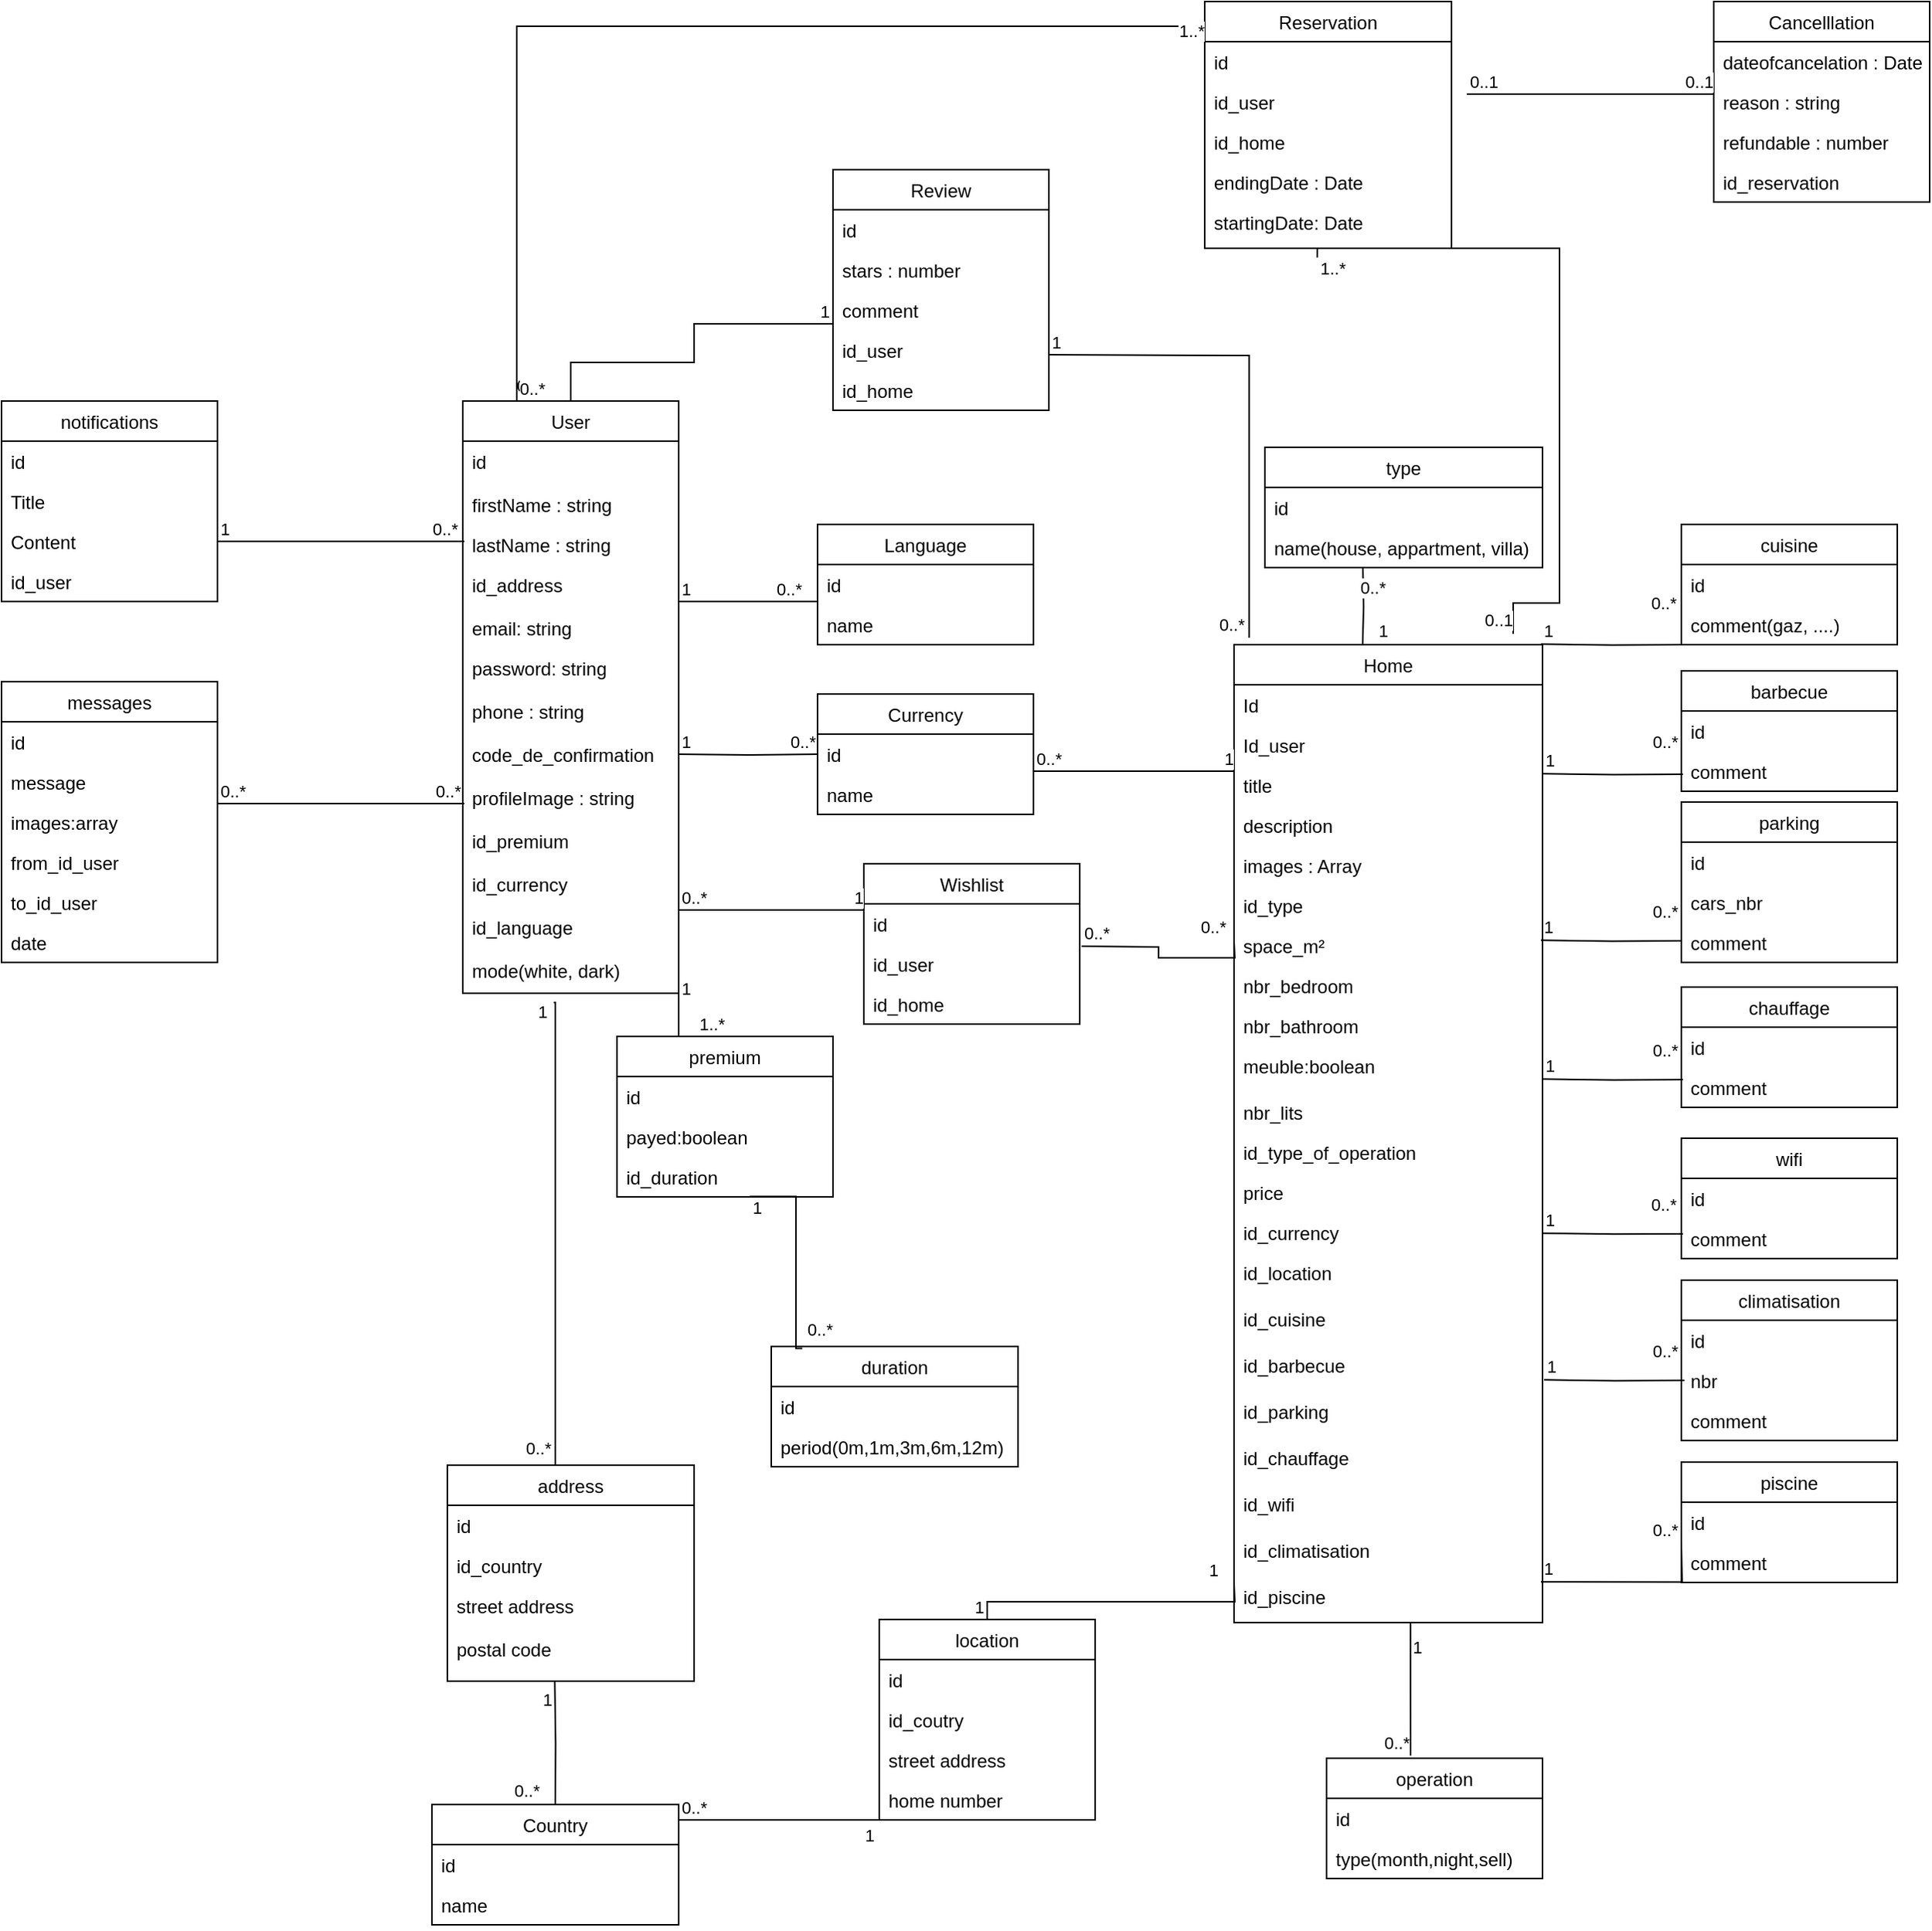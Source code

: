 <mxfile version="20.8.18" type="github">
  <diagram id="YtmtgRl3bw6ATmx0sIR1" name="Page-1">
    <mxGraphModel dx="1434" dy="1856" grid="1" gridSize="10" guides="1" tooltips="1" connect="1" arrows="1" fold="1" page="1" pageScale="1" pageWidth="850" pageHeight="1100" math="0" shadow="0">
      <root>
        <mxCell id="0" />
        <mxCell id="1" parent="0" />
        <mxCell id="uSzJyORaKyk09Sm4chCZ-2" value="User" style="swimlane;fontStyle=0;childLayout=stackLayout;horizontal=1;startSize=26;fillColor=none;horizontalStack=0;resizeParent=1;resizeParentMax=0;resizeLast=0;collapsible=1;marginBottom=0;" parent="1" vertex="1">
          <mxGeometry x="439" y="-311" width="140" height="384" as="geometry">
            <mxRectangle x="80" y="190" width="70" height="30" as="alternateBounds" />
          </mxGeometry>
        </mxCell>
        <mxCell id="W4INUiOZwh4O_c0Hekqa-27" value="id" style="text;strokeColor=none;fillColor=none;align=left;verticalAlign=top;spacingLeft=4;spacingRight=4;overflow=hidden;rotatable=0;points=[[0,0.5],[1,0.5]];portConstraint=eastwest;" parent="uSzJyORaKyk09Sm4chCZ-2" vertex="1">
          <mxGeometry y="26" width="140" height="28" as="geometry" />
        </mxCell>
        <mxCell id="uSzJyORaKyk09Sm4chCZ-45" value="firstName : string" style="text;strokeColor=none;fillColor=none;align=left;verticalAlign=top;spacingLeft=4;spacingRight=4;overflow=hidden;rotatable=0;points=[[0,0.5],[1,0.5]];portConstraint=eastwest;" parent="uSzJyORaKyk09Sm4chCZ-2" vertex="1">
          <mxGeometry y="54" width="140" height="26" as="geometry" />
        </mxCell>
        <mxCell id="uSzJyORaKyk09Sm4chCZ-3" value="lastName : string" style="text;strokeColor=none;fillColor=none;align=left;verticalAlign=top;spacingLeft=4;spacingRight=4;overflow=hidden;rotatable=0;points=[[0,0.5],[1,0.5]];portConstraint=eastwest;" parent="uSzJyORaKyk09Sm4chCZ-2" vertex="1">
          <mxGeometry y="80" width="140" height="26" as="geometry" />
        </mxCell>
        <mxCell id="uSzJyORaKyk09Sm4chCZ-8" value="id_address" style="text;strokeColor=none;fillColor=none;align=left;verticalAlign=top;spacingLeft=4;spacingRight=4;overflow=hidden;rotatable=0;points=[[0,0.5],[1,0.5]];portConstraint=eastwest;" parent="uSzJyORaKyk09Sm4chCZ-2" vertex="1">
          <mxGeometry y="106" width="140" height="28" as="geometry" />
        </mxCell>
        <mxCell id="uSzJyORaKyk09Sm4chCZ-4" value="email: string" style="text;strokeColor=none;fillColor=none;align=left;verticalAlign=top;spacingLeft=4;spacingRight=4;overflow=hidden;rotatable=0;points=[[0,0.5],[1,0.5]];portConstraint=eastwest;" parent="uSzJyORaKyk09Sm4chCZ-2" vertex="1">
          <mxGeometry y="134" width="140" height="26" as="geometry" />
        </mxCell>
        <mxCell id="uSzJyORaKyk09Sm4chCZ-5" value="password: string" style="text;strokeColor=none;fillColor=none;align=left;verticalAlign=top;spacingLeft=4;spacingRight=4;overflow=hidden;rotatable=0;points=[[0,0.5],[1,0.5]];portConstraint=eastwest;" parent="uSzJyORaKyk09Sm4chCZ-2" vertex="1">
          <mxGeometry y="160" width="140" height="28" as="geometry" />
        </mxCell>
        <mxCell id="uSzJyORaKyk09Sm4chCZ-47" value="phone : string" style="text;strokeColor=none;fillColor=none;align=left;verticalAlign=top;spacingLeft=4;spacingRight=4;overflow=hidden;rotatable=0;points=[[0,0.5],[1,0.5]];portConstraint=eastwest;" parent="uSzJyORaKyk09Sm4chCZ-2" vertex="1">
          <mxGeometry y="188" width="140" height="28" as="geometry" />
        </mxCell>
        <mxCell id="W4INUiOZwh4O_c0Hekqa-163" value="code_de_confirmation" style="text;strokeColor=none;fillColor=none;align=left;verticalAlign=top;spacingLeft=4;spacingRight=4;overflow=hidden;rotatable=0;points=[[0,0.5],[1,0.5]];portConstraint=eastwest;" parent="uSzJyORaKyk09Sm4chCZ-2" vertex="1">
          <mxGeometry y="216" width="140" height="28" as="geometry" />
        </mxCell>
        <mxCell id="uSzJyORaKyk09Sm4chCZ-46" value="profileImage : string" style="text;strokeColor=none;fillColor=none;align=left;verticalAlign=top;spacingLeft=4;spacingRight=4;overflow=hidden;rotatable=0;points=[[0,0.5],[1,0.5]];portConstraint=eastwest;" parent="uSzJyORaKyk09Sm4chCZ-2" vertex="1">
          <mxGeometry y="244" width="140" height="28" as="geometry" />
        </mxCell>
        <mxCell id="W4INUiOZwh4O_c0Hekqa-28" value="id_premium" style="text;strokeColor=none;fillColor=none;align=left;verticalAlign=top;spacingLeft=4;spacingRight=4;overflow=hidden;rotatable=0;points=[[0,0.5],[1,0.5]];portConstraint=eastwest;" parent="uSzJyORaKyk09Sm4chCZ-2" vertex="1">
          <mxGeometry y="272" width="140" height="28" as="geometry" />
        </mxCell>
        <mxCell id="W4INUiOZwh4O_c0Hekqa-62" value="id_currency" style="text;strokeColor=none;fillColor=none;align=left;verticalAlign=top;spacingLeft=4;spacingRight=4;overflow=hidden;rotatable=0;points=[[0,0.5],[1,0.5]];portConstraint=eastwest;" parent="uSzJyORaKyk09Sm4chCZ-2" vertex="1">
          <mxGeometry y="300" width="140" height="28" as="geometry" />
        </mxCell>
        <mxCell id="W4INUiOZwh4O_c0Hekqa-50" value="id_language" style="text;strokeColor=none;fillColor=none;align=left;verticalAlign=top;spacingLeft=4;spacingRight=4;overflow=hidden;rotatable=0;points=[[0,0.5],[1,0.5]];portConstraint=eastwest;" parent="uSzJyORaKyk09Sm4chCZ-2" vertex="1">
          <mxGeometry y="328" width="140" height="28" as="geometry" />
        </mxCell>
        <mxCell id="r3N9m2wrb-TFDpC-MGRA-25" value="mode(white, dark)" style="text;strokeColor=none;fillColor=none;align=left;verticalAlign=top;spacingLeft=4;spacingRight=4;overflow=hidden;rotatable=0;points=[[0,0.5],[1,0.5]];portConstraint=eastwest;" parent="uSzJyORaKyk09Sm4chCZ-2" vertex="1">
          <mxGeometry y="356" width="140" height="28" as="geometry" />
        </mxCell>
        <mxCell id="uSzJyORaKyk09Sm4chCZ-32" value="Reservation" style="swimlane;fontStyle=0;childLayout=stackLayout;horizontal=1;startSize=26;fillColor=none;horizontalStack=0;resizeParent=1;resizeParentMax=0;resizeLast=0;collapsible=1;marginBottom=0;" parent="1" vertex="1">
          <mxGeometry x="920" y="-570" width="160" height="160" as="geometry" />
        </mxCell>
        <mxCell id="r3N9m2wrb-TFDpC-MGRA-44" value="id" style="text;strokeColor=none;fillColor=none;align=left;verticalAlign=top;spacingLeft=4;spacingRight=4;overflow=hidden;rotatable=0;points=[[0,0.5],[1,0.5]];portConstraint=eastwest;" parent="uSzJyORaKyk09Sm4chCZ-32" vertex="1">
          <mxGeometry y="26" width="160" height="26" as="geometry" />
        </mxCell>
        <mxCell id="uSzJyORaKyk09Sm4chCZ-33" value="id_user" style="text;strokeColor=none;fillColor=none;align=left;verticalAlign=top;spacingLeft=4;spacingRight=4;overflow=hidden;rotatable=0;points=[[0,0.5],[1,0.5]];portConstraint=eastwest;" parent="uSzJyORaKyk09Sm4chCZ-32" vertex="1">
          <mxGeometry y="52" width="160" height="26" as="geometry" />
        </mxCell>
        <mxCell id="r3N9m2wrb-TFDpC-MGRA-46" value="id_home" style="text;strokeColor=none;fillColor=none;align=left;verticalAlign=top;spacingLeft=4;spacingRight=4;overflow=hidden;rotatable=0;points=[[0,0.5],[1,0.5]];portConstraint=eastwest;" parent="uSzJyORaKyk09Sm4chCZ-32" vertex="1">
          <mxGeometry y="78" width="160" height="26" as="geometry" />
        </mxCell>
        <mxCell id="H67mxYpfraJOJxl5udNA-2" value="endingDate : Date" style="text;strokeColor=none;fillColor=none;align=left;verticalAlign=top;spacingLeft=4;spacingRight=4;overflow=hidden;rotatable=0;points=[[0,0.5],[1,0.5]];portConstraint=eastwest;" parent="uSzJyORaKyk09Sm4chCZ-32" vertex="1">
          <mxGeometry y="104" width="160" height="26" as="geometry" />
        </mxCell>
        <mxCell id="H67mxYpfraJOJxl5udNA-1" value="startingDate: Date" style="text;strokeColor=none;fillColor=none;align=left;verticalAlign=top;spacingLeft=4;spacingRight=4;overflow=hidden;rotatable=0;points=[[0,0.5],[1,0.5]];portConstraint=eastwest;" parent="uSzJyORaKyk09Sm4chCZ-32" vertex="1">
          <mxGeometry y="130" width="160" height="30" as="geometry" />
        </mxCell>
        <mxCell id="6f1outYWydQ2jHYtxTDh-1" value="Review" style="swimlane;fontStyle=0;childLayout=stackLayout;horizontal=1;startSize=26;fillColor=none;horizontalStack=0;resizeParent=1;resizeParentMax=0;resizeLast=0;collapsible=1;marginBottom=0;" parent="1" vertex="1">
          <mxGeometry x="679" y="-461" width="140" height="156" as="geometry" />
        </mxCell>
        <mxCell id="6f1outYWydQ2jHYtxTDh-2" value="id" style="text;strokeColor=none;fillColor=none;align=left;verticalAlign=top;spacingLeft=4;spacingRight=4;overflow=hidden;rotatable=0;points=[[0,0.5],[1,0.5]];portConstraint=eastwest;" parent="6f1outYWydQ2jHYtxTDh-1" vertex="1">
          <mxGeometry y="26" width="140" height="26" as="geometry" />
        </mxCell>
        <mxCell id="r3N9m2wrb-TFDpC-MGRA-16" value="stars : number" style="text;strokeColor=none;fillColor=none;align=left;verticalAlign=top;spacingLeft=4;spacingRight=4;overflow=hidden;rotatable=0;points=[[0,0.5],[1,0.5]];portConstraint=eastwest;" parent="6f1outYWydQ2jHYtxTDh-1" vertex="1">
          <mxGeometry y="52" width="140" height="26" as="geometry" />
        </mxCell>
        <mxCell id="6f1outYWydQ2jHYtxTDh-3" value="comment" style="text;strokeColor=none;fillColor=none;align=left;verticalAlign=top;spacingLeft=4;spacingRight=4;overflow=hidden;rotatable=0;points=[[0,0.5],[1,0.5]];portConstraint=eastwest;" parent="6f1outYWydQ2jHYtxTDh-1" vertex="1">
          <mxGeometry y="78" width="140" height="26" as="geometry" />
        </mxCell>
        <mxCell id="r3N9m2wrb-TFDpC-MGRA-17" value="id_user" style="text;strokeColor=none;fillColor=none;align=left;verticalAlign=top;spacingLeft=4;spacingRight=4;overflow=hidden;rotatable=0;points=[[0,0.5],[1,0.5]];portConstraint=eastwest;" parent="6f1outYWydQ2jHYtxTDh-1" vertex="1">
          <mxGeometry y="104" width="140" height="26" as="geometry" />
        </mxCell>
        <mxCell id="r3N9m2wrb-TFDpC-MGRA-18" value="id_home" style="text;strokeColor=none;fillColor=none;align=left;verticalAlign=top;spacingLeft=4;spacingRight=4;overflow=hidden;rotatable=0;points=[[0,0.5],[1,0.5]];portConstraint=eastwest;" parent="6f1outYWydQ2jHYtxTDh-1" vertex="1">
          <mxGeometry y="130" width="140" height="26" as="geometry" />
        </mxCell>
        <mxCell id="6f1outYWydQ2jHYtxTDh-6" value="Cancelllation" style="swimlane;fontStyle=0;childLayout=stackLayout;horizontal=1;startSize=26;fillColor=none;horizontalStack=0;resizeParent=1;resizeParentMax=0;resizeLast=0;collapsible=1;marginBottom=0;" parent="1" vertex="1">
          <mxGeometry x="1250" y="-570" width="140" height="130" as="geometry" />
        </mxCell>
        <mxCell id="6f1outYWydQ2jHYtxTDh-7" value="dateofcancelation : Date" style="text;strokeColor=none;fillColor=none;align=left;verticalAlign=top;spacingLeft=4;spacingRight=4;overflow=hidden;rotatable=0;points=[[0,0.5],[1,0.5]];portConstraint=eastwest;" parent="6f1outYWydQ2jHYtxTDh-6" vertex="1">
          <mxGeometry y="26" width="140" height="26" as="geometry" />
        </mxCell>
        <mxCell id="6f1outYWydQ2jHYtxTDh-8" value="reason : string" style="text;strokeColor=none;fillColor=none;align=left;verticalAlign=top;spacingLeft=4;spacingRight=4;overflow=hidden;rotatable=0;points=[[0,0.5],[1,0.5]];portConstraint=eastwest;" parent="6f1outYWydQ2jHYtxTDh-6" vertex="1">
          <mxGeometry y="52" width="140" height="26" as="geometry" />
        </mxCell>
        <mxCell id="6f1outYWydQ2jHYtxTDh-12" value="refundable : number" style="text;strokeColor=none;fillColor=none;align=left;verticalAlign=top;spacingLeft=4;spacingRight=4;overflow=hidden;rotatable=0;points=[[0,0.5],[1,0.5]];portConstraint=eastwest;" parent="6f1outYWydQ2jHYtxTDh-6" vertex="1">
          <mxGeometry y="78" width="140" height="26" as="geometry" />
        </mxCell>
        <mxCell id="5-DWUisY7DIbQTu1XI4f-7" value="id_reservation" style="text;strokeColor=none;fillColor=none;align=left;verticalAlign=top;spacingLeft=4;spacingRight=4;overflow=hidden;rotatable=0;points=[[0,0.5],[1,0.5]];portConstraint=eastwest;" vertex="1" parent="6f1outYWydQ2jHYtxTDh-6">
          <mxGeometry y="104" width="140" height="26" as="geometry" />
        </mxCell>
        <mxCell id="W4INUiOZwh4O_c0Hekqa-10" value="address" style="swimlane;fontStyle=0;childLayout=stackLayout;horizontal=1;startSize=26;fillColor=none;horizontalStack=0;resizeParent=1;resizeParentMax=0;resizeLast=0;collapsible=1;marginBottom=0;" parent="1" vertex="1">
          <mxGeometry x="429" y="379" width="160" height="140" as="geometry" />
        </mxCell>
        <mxCell id="W4INUiOZwh4O_c0Hekqa-11" value="id" style="text;strokeColor=none;fillColor=none;align=left;verticalAlign=top;spacingLeft=4;spacingRight=4;overflow=hidden;rotatable=0;points=[[0,0.5],[1,0.5]];portConstraint=eastwest;" parent="W4INUiOZwh4O_c0Hekqa-10" vertex="1">
          <mxGeometry y="26" width="160" height="26" as="geometry" />
        </mxCell>
        <mxCell id="W4INUiOZwh4O_c0Hekqa-12" value="id_country" style="text;strokeColor=none;fillColor=none;align=left;verticalAlign=top;spacingLeft=4;spacingRight=4;overflow=hidden;rotatable=0;points=[[0,0.5],[1,0.5]];portConstraint=eastwest;" parent="W4INUiOZwh4O_c0Hekqa-10" vertex="1">
          <mxGeometry y="52" width="160" height="26" as="geometry" />
        </mxCell>
        <mxCell id="W4INUiOZwh4O_c0Hekqa-13" value="street address    &#xa;&#xa;postal code&#xa;&#xa;&#xa;" style="text;strokeColor=none;fillColor=none;align=left;verticalAlign=top;spacingLeft=4;spacingRight=4;overflow=hidden;rotatable=0;points=[[0,0.5],[1,0.5]];portConstraint=eastwest;" parent="W4INUiOZwh4O_c0Hekqa-10" vertex="1">
          <mxGeometry y="78" width="160" height="62" as="geometry" />
        </mxCell>
        <mxCell id="W4INUiOZwh4O_c0Hekqa-16" value="" style="endArrow=none;html=1;edgeStyle=orthogonalEdgeStyle;rounded=0;entryX=0.429;entryY=0;entryDx=0;entryDy=0;entryPerimeter=0;targetPerimeterSpacing=0;" parent="1" target="W4INUiOZwh4O_c0Hekqa-10" edge="1">
          <mxGeometry relative="1" as="geometry">
            <mxPoint x="498" y="79" as="sourcePoint" />
            <mxPoint x="689" y="39" as="targetPoint" />
            <Array as="points">
              <mxPoint x="499" y="379" />
            </Array>
          </mxGeometry>
        </mxCell>
        <mxCell id="W4INUiOZwh4O_c0Hekqa-17" value="0..*" style="edgeLabel;resizable=0;html=1;align=left;verticalAlign=bottom;" parent="W4INUiOZwh4O_c0Hekqa-16" connectable="0" vertex="1">
          <mxGeometry x="-1" relative="1" as="geometry">
            <mxPoint x="-20" y="297" as="offset" />
          </mxGeometry>
        </mxCell>
        <mxCell id="W4INUiOZwh4O_c0Hekqa-18" value="1" style="edgeLabel;resizable=0;html=1;align=right;verticalAlign=bottom;" parent="W4INUiOZwh4O_c0Hekqa-16" connectable="0" vertex="1">
          <mxGeometry x="1" relative="1" as="geometry">
            <mxPoint x="-3" y="-286" as="offset" />
          </mxGeometry>
        </mxCell>
        <mxCell id="W4INUiOZwh4O_c0Hekqa-20" value="Country" style="swimlane;fontStyle=0;childLayout=stackLayout;horizontal=1;startSize=26;fillColor=none;horizontalStack=0;resizeParent=1;resizeParentMax=0;resizeLast=0;collapsible=1;marginBottom=0;" parent="1" vertex="1">
          <mxGeometry x="419" y="599" width="160" height="78" as="geometry" />
        </mxCell>
        <mxCell id="W4INUiOZwh4O_c0Hekqa-21" value="id" style="text;strokeColor=none;fillColor=none;align=left;verticalAlign=top;spacingLeft=4;spacingRight=4;overflow=hidden;rotatable=0;points=[[0,0.5],[1,0.5]];portConstraint=eastwest;" parent="W4INUiOZwh4O_c0Hekqa-20" vertex="1">
          <mxGeometry y="26" width="160" height="26" as="geometry" />
        </mxCell>
        <mxCell id="W4INUiOZwh4O_c0Hekqa-22" value="name" style="text;strokeColor=none;fillColor=none;align=left;verticalAlign=top;spacingLeft=4;spacingRight=4;overflow=hidden;rotatable=0;points=[[0,0.5],[1,0.5]];portConstraint=eastwest;" parent="W4INUiOZwh4O_c0Hekqa-20" vertex="1">
          <mxGeometry y="52" width="160" height="26" as="geometry" />
        </mxCell>
        <mxCell id="W4INUiOZwh4O_c0Hekqa-24" value="" style="endArrow=none;html=1;edgeStyle=orthogonalEdgeStyle;rounded=0;targetPerimeterSpacing=0;entryX=0.5;entryY=0;entryDx=0;entryDy=0;" parent="1" target="W4INUiOZwh4O_c0Hekqa-20" edge="1">
          <mxGeometry relative="1" as="geometry">
            <mxPoint x="498.66" y="519" as="sourcePoint" />
            <mxPoint x="498.66" y="579" as="targetPoint" />
          </mxGeometry>
        </mxCell>
        <mxCell id="W4INUiOZwh4O_c0Hekqa-25" value="1" style="edgeLabel;resizable=0;html=1;align=left;verticalAlign=bottom;" parent="W4INUiOZwh4O_c0Hekqa-24" connectable="0" vertex="1">
          <mxGeometry x="-1" relative="1" as="geometry">
            <mxPoint x="-10" y="20" as="offset" />
          </mxGeometry>
        </mxCell>
        <mxCell id="W4INUiOZwh4O_c0Hekqa-26" value="0..*" style="edgeLabel;resizable=0;html=1;align=right;verticalAlign=bottom;" parent="W4INUiOZwh4O_c0Hekqa-24" connectable="0" vertex="1">
          <mxGeometry x="1" relative="1" as="geometry">
            <mxPoint x="-10" as="offset" />
          </mxGeometry>
        </mxCell>
        <mxCell id="W4INUiOZwh4O_c0Hekqa-29" value="premium" style="swimlane;fontStyle=0;childLayout=stackLayout;horizontal=1;startSize=26;fillColor=none;horizontalStack=0;resizeParent=1;resizeParentMax=0;resizeLast=0;collapsible=1;marginBottom=0;" parent="1" vertex="1">
          <mxGeometry x="539" y="101" width="140" height="104" as="geometry" />
        </mxCell>
        <mxCell id="W4INUiOZwh4O_c0Hekqa-30" value="id" style="text;strokeColor=none;fillColor=none;align=left;verticalAlign=top;spacingLeft=4;spacingRight=4;overflow=hidden;rotatable=0;points=[[0,0.5],[1,0.5]];portConstraint=eastwest;" parent="W4INUiOZwh4O_c0Hekqa-29" vertex="1">
          <mxGeometry y="26" width="140" height="26" as="geometry" />
        </mxCell>
        <mxCell id="W4INUiOZwh4O_c0Hekqa-31" value="payed:boolean" style="text;strokeColor=none;fillColor=none;align=left;verticalAlign=top;spacingLeft=4;spacingRight=4;overflow=hidden;rotatable=0;points=[[0,0.5],[1,0.5]];portConstraint=eastwest;" parent="W4INUiOZwh4O_c0Hekqa-29" vertex="1">
          <mxGeometry y="52" width="140" height="26" as="geometry" />
        </mxCell>
        <mxCell id="W4INUiOZwh4O_c0Hekqa-32" value="id_duration" style="text;strokeColor=none;fillColor=none;align=left;verticalAlign=top;spacingLeft=4;spacingRight=4;overflow=hidden;rotatable=0;points=[[0,0.5],[1,0.5]];portConstraint=eastwest;" parent="W4INUiOZwh4O_c0Hekqa-29" vertex="1">
          <mxGeometry y="78" width="140" height="26" as="geometry" />
        </mxCell>
        <mxCell id="W4INUiOZwh4O_c0Hekqa-33" value="duration" style="swimlane;fontStyle=0;childLayout=stackLayout;horizontal=1;startSize=26;fillColor=none;horizontalStack=0;resizeParent=1;resizeParentMax=0;resizeLast=0;collapsible=1;marginBottom=0;" parent="1" vertex="1">
          <mxGeometry x="639" y="302" width="160" height="78" as="geometry" />
        </mxCell>
        <mxCell id="W4INUiOZwh4O_c0Hekqa-34" value="id" style="text;strokeColor=none;fillColor=none;align=left;verticalAlign=top;spacingLeft=4;spacingRight=4;overflow=hidden;rotatable=0;points=[[0,0.5],[1,0.5]];portConstraint=eastwest;" parent="W4INUiOZwh4O_c0Hekqa-33" vertex="1">
          <mxGeometry y="26" width="160" height="26" as="geometry" />
        </mxCell>
        <mxCell id="W4INUiOZwh4O_c0Hekqa-35" value="period(0m,1m,3m,6m,12m)" style="text;strokeColor=none;fillColor=none;align=left;verticalAlign=top;spacingLeft=4;spacingRight=4;overflow=hidden;rotatable=0;points=[[0,0.5],[1,0.5]];portConstraint=eastwest;" parent="W4INUiOZwh4O_c0Hekqa-33" vertex="1">
          <mxGeometry y="52" width="160" height="26" as="geometry" />
        </mxCell>
        <mxCell id="W4INUiOZwh4O_c0Hekqa-37" value="" style="endArrow=none;html=1;edgeStyle=orthogonalEdgeStyle;rounded=0;targetPerimeterSpacing=0;exitX=0.615;exitY=0.992;exitDx=0;exitDy=0;exitPerimeter=0;entryX=0.126;entryY=0.016;entryDx=0;entryDy=0;entryPerimeter=0;" parent="1" source="W4INUiOZwh4O_c0Hekqa-32" target="W4INUiOZwh4O_c0Hekqa-33" edge="1">
          <mxGeometry relative="1" as="geometry">
            <mxPoint x="619" y="179" as="sourcePoint" />
            <mxPoint x="675" y="199" as="targetPoint" />
            <Array as="points">
              <mxPoint x="655" y="303" />
            </Array>
          </mxGeometry>
        </mxCell>
        <mxCell id="W4INUiOZwh4O_c0Hekqa-38" value="1" style="edgeLabel;resizable=0;html=1;align=left;verticalAlign=bottom;" parent="W4INUiOZwh4O_c0Hekqa-37" connectable="0" vertex="1">
          <mxGeometry x="-1" relative="1" as="geometry">
            <mxPoint y="16" as="offset" />
          </mxGeometry>
        </mxCell>
        <mxCell id="W4INUiOZwh4O_c0Hekqa-39" value="0..*" style="edgeLabel;resizable=0;html=1;align=right;verticalAlign=bottom;" parent="W4INUiOZwh4O_c0Hekqa-37" connectable="0" vertex="1">
          <mxGeometry x="1" relative="1" as="geometry">
            <mxPoint x="20" y="-4" as="offset" />
          </mxGeometry>
        </mxCell>
        <mxCell id="W4INUiOZwh4O_c0Hekqa-40" value="" style="endArrow=none;html=1;edgeStyle=orthogonalEdgeStyle;rounded=0;targetPerimeterSpacing=0;entryX=0.5;entryY=0;entryDx=0;entryDy=0;" parent="1" target="W4INUiOZwh4O_c0Hekqa-29" edge="1">
          <mxGeometry relative="1" as="geometry">
            <mxPoint x="579" y="-11" as="sourcePoint" />
            <mxPoint x="679" y="-1" as="targetPoint" />
            <Array as="points">
              <mxPoint x="579" y="-38" />
              <mxPoint x="579" y="49" />
            </Array>
          </mxGeometry>
        </mxCell>
        <mxCell id="W4INUiOZwh4O_c0Hekqa-41" value="1" style="edgeLabel;resizable=0;html=1;align=left;verticalAlign=bottom;" parent="W4INUiOZwh4O_c0Hekqa-40" connectable="0" vertex="1">
          <mxGeometry x="-1" relative="1" as="geometry">
            <mxPoint y="89" as="offset" />
          </mxGeometry>
        </mxCell>
        <mxCell id="W4INUiOZwh4O_c0Hekqa-42" value="1..*" style="edgeLabel;resizable=0;html=1;align=right;verticalAlign=bottom;" parent="W4INUiOZwh4O_c0Hekqa-40" connectable="0" vertex="1">
          <mxGeometry x="1" relative="1" as="geometry" />
        </mxCell>
        <mxCell id="W4INUiOZwh4O_c0Hekqa-43" value="Home" style="swimlane;fontStyle=0;childLayout=stackLayout;horizontal=1;startSize=26;fillColor=none;horizontalStack=0;resizeParent=1;resizeParentMax=0;resizeLast=0;collapsible=1;marginBottom=0;" parent="1" vertex="1">
          <mxGeometry x="939" y="-153" width="200" height="634" as="geometry" />
        </mxCell>
        <mxCell id="W4INUiOZwh4O_c0Hekqa-44" value="Id" style="text;strokeColor=none;fillColor=none;align=left;verticalAlign=top;spacingLeft=4;spacingRight=4;overflow=hidden;rotatable=0;points=[[0,0.5],[1,0.5]];portConstraint=eastwest;" parent="W4INUiOZwh4O_c0Hekqa-43" vertex="1">
          <mxGeometry y="26" width="200" height="26" as="geometry" />
        </mxCell>
        <mxCell id="W4INUiOZwh4O_c0Hekqa-45" value="Id_user" style="text;strokeColor=none;fillColor=none;align=left;verticalAlign=top;spacingLeft=4;spacingRight=4;overflow=hidden;rotatable=0;points=[[0,0.5],[1,0.5]];portConstraint=eastwest;" parent="W4INUiOZwh4O_c0Hekqa-43" vertex="1">
          <mxGeometry y="52" width="200" height="26" as="geometry" />
        </mxCell>
        <mxCell id="W4INUiOZwh4O_c0Hekqa-46" value="title" style="text;strokeColor=none;fillColor=none;align=left;verticalAlign=top;spacingLeft=4;spacingRight=4;overflow=hidden;rotatable=0;points=[[0,0.5],[1,0.5]];portConstraint=eastwest;" parent="W4INUiOZwh4O_c0Hekqa-43" vertex="1">
          <mxGeometry y="78" width="200" height="26" as="geometry" />
        </mxCell>
        <mxCell id="W4INUiOZwh4O_c0Hekqa-47" value="description" style="text;strokeColor=none;fillColor=none;align=left;verticalAlign=top;spacingLeft=4;spacingRight=4;overflow=hidden;rotatable=0;points=[[0,0.5],[1,0.5]];portConstraint=eastwest;" parent="W4INUiOZwh4O_c0Hekqa-43" vertex="1">
          <mxGeometry y="104" width="200" height="26" as="geometry" />
        </mxCell>
        <mxCell id="r3N9m2wrb-TFDpC-MGRA-5" value="images : Array" style="text;strokeColor=none;fillColor=none;align=left;verticalAlign=top;spacingLeft=4;spacingRight=4;overflow=hidden;rotatable=0;points=[[0,0.5],[1,0.5]];portConstraint=eastwest;" parent="W4INUiOZwh4O_c0Hekqa-43" vertex="1">
          <mxGeometry y="130" width="200" height="26" as="geometry" />
        </mxCell>
        <mxCell id="W4INUiOZwh4O_c0Hekqa-70" value="id_type" style="text;strokeColor=none;fillColor=none;align=left;verticalAlign=top;spacingLeft=4;spacingRight=4;overflow=hidden;rotatable=0;points=[[0,0.5],[1,0.5]];portConstraint=eastwest;" parent="W4INUiOZwh4O_c0Hekqa-43" vertex="1">
          <mxGeometry y="156" width="200" height="26" as="geometry" />
        </mxCell>
        <mxCell id="W4INUiOZwh4O_c0Hekqa-71" value="space_m²" style="text;strokeColor=none;fillColor=none;align=left;verticalAlign=top;spacingLeft=4;spacingRight=4;overflow=hidden;rotatable=0;points=[[0,0.5],[1,0.5]];portConstraint=eastwest;" parent="W4INUiOZwh4O_c0Hekqa-43" vertex="1">
          <mxGeometry y="182" width="200" height="26" as="geometry" />
        </mxCell>
        <mxCell id="W4INUiOZwh4O_c0Hekqa-72" value="nbr_bedroom" style="text;strokeColor=none;fillColor=none;align=left;verticalAlign=top;spacingLeft=4;spacingRight=4;overflow=hidden;rotatable=0;points=[[0,0.5],[1,0.5]];portConstraint=eastwest;" parent="W4INUiOZwh4O_c0Hekqa-43" vertex="1">
          <mxGeometry y="208" width="200" height="26" as="geometry" />
        </mxCell>
        <mxCell id="W4INUiOZwh4O_c0Hekqa-73" value="nbr_bathroom" style="text;strokeColor=none;fillColor=none;align=left;verticalAlign=top;spacingLeft=4;spacingRight=4;overflow=hidden;rotatable=0;points=[[0,0.5],[1,0.5]];portConstraint=eastwest;" parent="W4INUiOZwh4O_c0Hekqa-43" vertex="1">
          <mxGeometry y="234" width="200" height="26" as="geometry" />
        </mxCell>
        <mxCell id="W4INUiOZwh4O_c0Hekqa-84" value="meuble:boolean" style="text;strokeColor=none;fillColor=none;align=left;verticalAlign=top;spacingLeft=4;spacingRight=4;overflow=hidden;rotatable=0;points=[[0,0.5],[1,0.5]];portConstraint=eastwest;" parent="W4INUiOZwh4O_c0Hekqa-43" vertex="1">
          <mxGeometry y="260" width="200" height="30" as="geometry" />
        </mxCell>
        <mxCell id="W4INUiOZwh4O_c0Hekqa-74" value="nbr_lits" style="text;strokeColor=none;fillColor=none;align=left;verticalAlign=top;spacingLeft=4;spacingRight=4;overflow=hidden;rotatable=0;points=[[0,0.5],[1,0.5]];portConstraint=eastwest;" parent="W4INUiOZwh4O_c0Hekqa-43" vertex="1">
          <mxGeometry y="290" width="200" height="26" as="geometry" />
        </mxCell>
        <mxCell id="W4INUiOZwh4O_c0Hekqa-49" value="id_type_of_operation" style="text;strokeColor=none;fillColor=none;align=left;verticalAlign=top;spacingLeft=4;spacingRight=4;overflow=hidden;rotatable=0;points=[[0,0.5],[1,0.5]];portConstraint=eastwest;" parent="W4INUiOZwh4O_c0Hekqa-43" vertex="1">
          <mxGeometry y="316" width="200" height="26" as="geometry" />
        </mxCell>
        <mxCell id="W4INUiOZwh4O_c0Hekqa-83" value="price" style="text;strokeColor=none;fillColor=none;align=left;verticalAlign=top;spacingLeft=4;spacingRight=4;overflow=hidden;rotatable=0;points=[[0,0.5],[1,0.5]];portConstraint=eastwest;" parent="W4INUiOZwh4O_c0Hekqa-43" vertex="1">
          <mxGeometry y="342" width="200" height="26" as="geometry" />
        </mxCell>
        <mxCell id="W4INUiOZwh4O_c0Hekqa-48" value="id_currency" style="text;strokeColor=none;fillColor=none;align=left;verticalAlign=top;spacingLeft=4;spacingRight=4;overflow=hidden;rotatable=0;points=[[0,0.5],[1,0.5]];portConstraint=eastwest;" parent="W4INUiOZwh4O_c0Hekqa-43" vertex="1">
          <mxGeometry y="368" width="200" height="26" as="geometry" />
        </mxCell>
        <mxCell id="W4INUiOZwh4O_c0Hekqa-120" value="id_location" style="text;strokeColor=none;fillColor=none;align=left;verticalAlign=top;spacingLeft=4;spacingRight=4;overflow=hidden;rotatable=0;points=[[0,0.5],[1,0.5]];portConstraint=eastwest;" parent="W4INUiOZwh4O_c0Hekqa-43" vertex="1">
          <mxGeometry y="394" width="200" height="30" as="geometry" />
        </mxCell>
        <mxCell id="W4INUiOZwh4O_c0Hekqa-122" value="id_cuisine" style="text;strokeColor=none;fillColor=none;align=left;verticalAlign=top;spacingLeft=4;spacingRight=4;overflow=hidden;rotatable=0;points=[[0,0.5],[1,0.5]];portConstraint=eastwest;" parent="W4INUiOZwh4O_c0Hekqa-43" vertex="1">
          <mxGeometry y="424" width="200" height="30" as="geometry" />
        </mxCell>
        <mxCell id="W4INUiOZwh4O_c0Hekqa-124" value="id_barbecue" style="text;strokeColor=none;fillColor=none;align=left;verticalAlign=top;spacingLeft=4;spacingRight=4;overflow=hidden;rotatable=0;points=[[0,0.5],[1,0.5]];portConstraint=eastwest;" parent="W4INUiOZwh4O_c0Hekqa-43" vertex="1">
          <mxGeometry y="454" width="200" height="30" as="geometry" />
        </mxCell>
        <mxCell id="W4INUiOZwh4O_c0Hekqa-125" value="id_parking" style="text;strokeColor=none;fillColor=none;align=left;verticalAlign=top;spacingLeft=4;spacingRight=4;overflow=hidden;rotatable=0;points=[[0,0.5],[1,0.5]];portConstraint=eastwest;" parent="W4INUiOZwh4O_c0Hekqa-43" vertex="1">
          <mxGeometry y="484" width="200" height="30" as="geometry" />
        </mxCell>
        <mxCell id="W4INUiOZwh4O_c0Hekqa-126" value="id_chauffage" style="text;strokeColor=none;fillColor=none;align=left;verticalAlign=top;spacingLeft=4;spacingRight=4;overflow=hidden;rotatable=0;points=[[0,0.5],[1,0.5]];portConstraint=eastwest;" parent="W4INUiOZwh4O_c0Hekqa-43" vertex="1">
          <mxGeometry y="514" width="200" height="30" as="geometry" />
        </mxCell>
        <mxCell id="W4INUiOZwh4O_c0Hekqa-128" value="id_wifi" style="text;strokeColor=none;fillColor=none;align=left;verticalAlign=top;spacingLeft=4;spacingRight=4;overflow=hidden;rotatable=0;points=[[0,0.5],[1,0.5]];portConstraint=eastwest;" parent="W4INUiOZwh4O_c0Hekqa-43" vertex="1">
          <mxGeometry y="544" width="200" height="30" as="geometry" />
        </mxCell>
        <mxCell id="W4INUiOZwh4O_c0Hekqa-127" value="id_climatisation" style="text;strokeColor=none;fillColor=none;align=left;verticalAlign=top;spacingLeft=4;spacingRight=4;overflow=hidden;rotatable=0;points=[[0,0.5],[1,0.5]];portConstraint=eastwest;" parent="W4INUiOZwh4O_c0Hekqa-43" vertex="1">
          <mxGeometry y="574" width="200" height="30" as="geometry" />
        </mxCell>
        <mxCell id="W4INUiOZwh4O_c0Hekqa-142" value="" style="endArrow=none;html=1;edgeStyle=orthogonalEdgeStyle;rounded=0;targetPerimeterSpacing=0;exitX=0.995;exitY=0.122;exitDx=0;exitDy=0;exitPerimeter=0;" parent="W4INUiOZwh4O_c0Hekqa-43" source="W4INUiOZwh4O_c0Hekqa-123" edge="1">
          <mxGeometry relative="1" as="geometry">
            <mxPoint x="180" y="582" as="sourcePoint" />
            <mxPoint x="290" y="582" as="targetPoint" />
          </mxGeometry>
        </mxCell>
        <mxCell id="W4INUiOZwh4O_c0Hekqa-143" value="1" style="edgeLabel;resizable=0;html=1;align=left;verticalAlign=bottom;" parent="W4INUiOZwh4O_c0Hekqa-142" connectable="0" vertex="1">
          <mxGeometry x="-1" relative="1" as="geometry" />
        </mxCell>
        <mxCell id="W4INUiOZwh4O_c0Hekqa-144" value="0..*" style="edgeLabel;resizable=0;html=1;align=right;verticalAlign=bottom;" parent="W4INUiOZwh4O_c0Hekqa-142" connectable="0" vertex="1">
          <mxGeometry x="1" relative="1" as="geometry">
            <mxPoint x="-2" as="offset" />
          </mxGeometry>
        </mxCell>
        <mxCell id="W4INUiOZwh4O_c0Hekqa-123" value="id_piscine" style="text;strokeColor=none;fillColor=none;align=left;verticalAlign=top;spacingLeft=4;spacingRight=4;overflow=hidden;rotatable=0;points=[[0,0.5],[1,0.5]];portConstraint=eastwest;" parent="W4INUiOZwh4O_c0Hekqa-43" vertex="1">
          <mxGeometry y="604" width="200" height="30" as="geometry" />
        </mxCell>
        <mxCell id="W4INUiOZwh4O_c0Hekqa-51" value="Currency" style="swimlane;fontStyle=0;childLayout=stackLayout;horizontal=1;startSize=26;fillColor=none;horizontalStack=0;resizeParent=1;resizeParentMax=0;resizeLast=0;collapsible=1;marginBottom=0;" parent="1" vertex="1">
          <mxGeometry x="669" y="-121" width="140" height="78" as="geometry" />
        </mxCell>
        <mxCell id="W4INUiOZwh4O_c0Hekqa-55" value="" style="endArrow=none;html=1;edgeStyle=orthogonalEdgeStyle;rounded=0;targetPerimeterSpacing=0;entryX=0;entryY=0.5;entryDx=0;entryDy=0;" parent="W4INUiOZwh4O_c0Hekqa-51" target="W4INUiOZwh4O_c0Hekqa-52" edge="1">
          <mxGeometry relative="1" as="geometry">
            <mxPoint x="-90" y="39" as="sourcePoint" />
            <mxPoint x="80" y="38.66" as="targetPoint" />
          </mxGeometry>
        </mxCell>
        <mxCell id="W4INUiOZwh4O_c0Hekqa-56" value="1" style="edgeLabel;resizable=0;html=1;align=left;verticalAlign=bottom;" parent="W4INUiOZwh4O_c0Hekqa-55" connectable="0" vertex="1">
          <mxGeometry x="-1" relative="1" as="geometry" />
        </mxCell>
        <mxCell id="W4INUiOZwh4O_c0Hekqa-57" value="0..*" style="edgeLabel;resizable=0;html=1;align=right;verticalAlign=bottom;" parent="W4INUiOZwh4O_c0Hekqa-55" connectable="0" vertex="1">
          <mxGeometry x="1" relative="1" as="geometry" />
        </mxCell>
        <mxCell id="W4INUiOZwh4O_c0Hekqa-52" value="id" style="text;strokeColor=none;fillColor=none;align=left;verticalAlign=top;spacingLeft=4;spacingRight=4;overflow=hidden;rotatable=0;points=[[0,0.5],[1,0.5]];portConstraint=eastwest;" parent="W4INUiOZwh4O_c0Hekqa-51" vertex="1">
          <mxGeometry y="26" width="140" height="26" as="geometry" />
        </mxCell>
        <mxCell id="W4INUiOZwh4O_c0Hekqa-53" value="name" style="text;strokeColor=none;fillColor=none;align=left;verticalAlign=top;spacingLeft=4;spacingRight=4;overflow=hidden;rotatable=0;points=[[0,0.5],[1,0.5]];portConstraint=eastwest;" parent="W4INUiOZwh4O_c0Hekqa-51" vertex="1">
          <mxGeometry y="52" width="140" height="26" as="geometry" />
        </mxCell>
        <mxCell id="W4INUiOZwh4O_c0Hekqa-58" value="operation" style="swimlane;fontStyle=0;childLayout=stackLayout;horizontal=1;startSize=26;fillColor=none;horizontalStack=0;resizeParent=1;resizeParentMax=0;resizeLast=0;collapsible=1;marginBottom=0;" parent="1" vertex="1">
          <mxGeometry x="999" y="569" width="140" height="78" as="geometry" />
        </mxCell>
        <mxCell id="W4INUiOZwh4O_c0Hekqa-59" value="id" style="text;strokeColor=none;fillColor=none;align=left;verticalAlign=top;spacingLeft=4;spacingRight=4;overflow=hidden;rotatable=0;points=[[0,0.5],[1,0.5]];portConstraint=eastwest;" parent="W4INUiOZwh4O_c0Hekqa-58" vertex="1">
          <mxGeometry y="26" width="140" height="26" as="geometry" />
        </mxCell>
        <mxCell id="W4INUiOZwh4O_c0Hekqa-60" value="type(month,night,sell)" style="text;strokeColor=none;fillColor=none;align=left;verticalAlign=top;spacingLeft=4;spacingRight=4;overflow=hidden;rotatable=0;points=[[0,0.5],[1,0.5]];portConstraint=eastwest;" parent="W4INUiOZwh4O_c0Hekqa-58" vertex="1">
          <mxGeometry y="52" width="140" height="26" as="geometry" />
        </mxCell>
        <mxCell id="W4INUiOZwh4O_c0Hekqa-63" value="Language" style="swimlane;fontStyle=0;childLayout=stackLayout;horizontal=1;startSize=26;fillColor=none;horizontalStack=0;resizeParent=1;resizeParentMax=0;resizeLast=0;collapsible=1;marginBottom=0;" parent="1" vertex="1">
          <mxGeometry x="669" y="-231" width="140" height="78" as="geometry" />
        </mxCell>
        <mxCell id="W4INUiOZwh4O_c0Hekqa-64" value="id" style="text;strokeColor=none;fillColor=none;align=left;verticalAlign=top;spacingLeft=4;spacingRight=4;overflow=hidden;rotatable=0;points=[[0,0.5],[1,0.5]];portConstraint=eastwest;" parent="W4INUiOZwh4O_c0Hekqa-63" vertex="1">
          <mxGeometry y="26" width="140" height="26" as="geometry" />
        </mxCell>
        <mxCell id="W4INUiOZwh4O_c0Hekqa-67" value="" style="endArrow=none;html=1;edgeStyle=orthogonalEdgeStyle;rounded=0;targetPerimeterSpacing=0;" parent="W4INUiOZwh4O_c0Hekqa-63" edge="1">
          <mxGeometry relative="1" as="geometry">
            <mxPoint x="-90" y="50" as="sourcePoint" />
            <mxPoint y="50" as="targetPoint" />
          </mxGeometry>
        </mxCell>
        <mxCell id="W4INUiOZwh4O_c0Hekqa-68" value="1" style="edgeLabel;resizable=0;html=1;align=left;verticalAlign=bottom;" parent="W4INUiOZwh4O_c0Hekqa-67" connectable="0" vertex="1">
          <mxGeometry x="-1" relative="1" as="geometry" />
        </mxCell>
        <mxCell id="W4INUiOZwh4O_c0Hekqa-69" value="0..*" style="edgeLabel;resizable=0;html=1;align=right;verticalAlign=bottom;" parent="W4INUiOZwh4O_c0Hekqa-67" connectable="0" vertex="1">
          <mxGeometry x="1" relative="1" as="geometry">
            <mxPoint x="-10" as="offset" />
          </mxGeometry>
        </mxCell>
        <mxCell id="W4INUiOZwh4O_c0Hekqa-65" value="name" style="text;strokeColor=none;fillColor=none;align=left;verticalAlign=top;spacingLeft=4;spacingRight=4;overflow=hidden;rotatable=0;points=[[0,0.5],[1,0.5]];portConstraint=eastwest;" parent="W4INUiOZwh4O_c0Hekqa-63" vertex="1">
          <mxGeometry y="52" width="140" height="26" as="geometry" />
        </mxCell>
        <mxCell id="W4INUiOZwh4O_c0Hekqa-79" value="type" style="swimlane;fontStyle=0;childLayout=stackLayout;horizontal=1;startSize=26;fillColor=none;horizontalStack=0;resizeParent=1;resizeParentMax=0;resizeLast=0;collapsible=1;marginBottom=0;" parent="1" vertex="1">
          <mxGeometry x="959" y="-281" width="180" height="78" as="geometry" />
        </mxCell>
        <mxCell id="W4INUiOZwh4O_c0Hekqa-80" value="id" style="text;strokeColor=none;fillColor=none;align=left;verticalAlign=top;spacingLeft=4;spacingRight=4;overflow=hidden;rotatable=0;points=[[0,0.5],[1,0.5]];portConstraint=eastwest;" parent="W4INUiOZwh4O_c0Hekqa-79" vertex="1">
          <mxGeometry y="26" width="180" height="26" as="geometry" />
        </mxCell>
        <mxCell id="W4INUiOZwh4O_c0Hekqa-81" value="name(house, appartment, villa)" style="text;strokeColor=none;fillColor=none;align=left;verticalAlign=top;spacingLeft=4;spacingRight=4;overflow=hidden;rotatable=0;points=[[0,0.5],[1,0.5]];portConstraint=eastwest;" parent="W4INUiOZwh4O_c0Hekqa-79" vertex="1">
          <mxGeometry y="52" width="180" height="26" as="geometry" />
        </mxCell>
        <mxCell id="W4INUiOZwh4O_c0Hekqa-85" value="location" style="swimlane;fontStyle=0;childLayout=stackLayout;horizontal=1;startSize=26;fillColor=none;horizontalStack=0;resizeParent=1;resizeParentMax=0;resizeLast=0;collapsible=1;marginBottom=0;" parent="1" vertex="1">
          <mxGeometry x="709" y="479" width="140" height="130" as="geometry" />
        </mxCell>
        <mxCell id="W4INUiOZwh4O_c0Hekqa-86" value="id" style="text;strokeColor=none;fillColor=none;align=left;verticalAlign=top;spacingLeft=4;spacingRight=4;overflow=hidden;rotatable=0;points=[[0,0.5],[1,0.5]];portConstraint=eastwest;" parent="W4INUiOZwh4O_c0Hekqa-85" vertex="1">
          <mxGeometry y="26" width="140" height="26" as="geometry" />
        </mxCell>
        <mxCell id="W4INUiOZwh4O_c0Hekqa-87" value="id_coutry" style="text;strokeColor=none;fillColor=none;align=left;verticalAlign=top;spacingLeft=4;spacingRight=4;overflow=hidden;rotatable=0;points=[[0,0.5],[1,0.5]];portConstraint=eastwest;" parent="W4INUiOZwh4O_c0Hekqa-85" vertex="1">
          <mxGeometry y="52" width="140" height="26" as="geometry" />
        </mxCell>
        <mxCell id="W4INUiOZwh4O_c0Hekqa-88" value="street address" style="text;strokeColor=none;fillColor=none;align=left;verticalAlign=top;spacingLeft=4;spacingRight=4;overflow=hidden;rotatable=0;points=[[0,0.5],[1,0.5]];portConstraint=eastwest;" parent="W4INUiOZwh4O_c0Hekqa-85" vertex="1">
          <mxGeometry y="78" width="140" height="26" as="geometry" />
        </mxCell>
        <mxCell id="W4INUiOZwh4O_c0Hekqa-121" value="home number" style="text;strokeColor=none;fillColor=none;align=left;verticalAlign=top;spacingLeft=4;spacingRight=4;overflow=hidden;rotatable=0;points=[[0,0.5],[1,0.5]];portConstraint=eastwest;" parent="W4INUiOZwh4O_c0Hekqa-85" vertex="1">
          <mxGeometry y="104" width="140" height="26" as="geometry" />
        </mxCell>
        <mxCell id="W4INUiOZwh4O_c0Hekqa-89" value="wifi" style="swimlane;fontStyle=0;childLayout=stackLayout;horizontal=1;startSize=26;fillColor=none;horizontalStack=0;resizeParent=1;resizeParentMax=0;resizeLast=0;collapsible=1;marginBottom=0;" parent="1" vertex="1">
          <mxGeometry x="1229" y="167" width="140" height="78" as="geometry" />
        </mxCell>
        <mxCell id="W4INUiOZwh4O_c0Hekqa-90" value="id" style="text;strokeColor=none;fillColor=none;align=left;verticalAlign=top;spacingLeft=4;spacingRight=4;overflow=hidden;rotatable=0;points=[[0,0.5],[1,0.5]];portConstraint=eastwest;" parent="W4INUiOZwh4O_c0Hekqa-89" vertex="1">
          <mxGeometry y="26" width="140" height="26" as="geometry" />
        </mxCell>
        <mxCell id="W4INUiOZwh4O_c0Hekqa-91" value="comment" style="text;strokeColor=none;fillColor=none;align=left;verticalAlign=top;spacingLeft=4;spacingRight=4;overflow=hidden;rotatable=0;points=[[0,0.5],[1,0.5]];portConstraint=eastwest;" parent="W4INUiOZwh4O_c0Hekqa-89" vertex="1">
          <mxGeometry y="52" width="140" height="26" as="geometry" />
        </mxCell>
        <mxCell id="W4INUiOZwh4O_c0Hekqa-93" value="climatisation" style="swimlane;fontStyle=0;childLayout=stackLayout;horizontal=1;startSize=26;fillColor=none;horizontalStack=0;resizeParent=1;resizeParentMax=0;resizeLast=0;collapsible=1;marginBottom=0;" parent="1" vertex="1">
          <mxGeometry x="1229" y="259" width="140" height="104" as="geometry" />
        </mxCell>
        <mxCell id="W4INUiOZwh4O_c0Hekqa-94" value="id" style="text;strokeColor=none;fillColor=none;align=left;verticalAlign=top;spacingLeft=4;spacingRight=4;overflow=hidden;rotatable=0;points=[[0,0.5],[1,0.5]];portConstraint=eastwest;" parent="W4INUiOZwh4O_c0Hekqa-93" vertex="1">
          <mxGeometry y="26" width="140" height="26" as="geometry" />
        </mxCell>
        <mxCell id="W4INUiOZwh4O_c0Hekqa-95" value="nbr" style="text;strokeColor=none;fillColor=none;align=left;verticalAlign=top;spacingLeft=4;spacingRight=4;overflow=hidden;rotatable=0;points=[[0,0.5],[1,0.5]];portConstraint=eastwest;" parent="W4INUiOZwh4O_c0Hekqa-93" vertex="1">
          <mxGeometry y="52" width="140" height="26" as="geometry" />
        </mxCell>
        <mxCell id="W4INUiOZwh4O_c0Hekqa-96" value="comment" style="text;strokeColor=none;fillColor=none;align=left;verticalAlign=top;spacingLeft=4;spacingRight=4;overflow=hidden;rotatable=0;points=[[0,0.5],[1,0.5]];portConstraint=eastwest;" parent="W4INUiOZwh4O_c0Hekqa-93" vertex="1">
          <mxGeometry y="78" width="140" height="26" as="geometry" />
        </mxCell>
        <mxCell id="W4INUiOZwh4O_c0Hekqa-97" value="chauffage" style="swimlane;fontStyle=0;childLayout=stackLayout;horizontal=1;startSize=26;fillColor=none;horizontalStack=0;resizeParent=1;resizeParentMax=0;resizeLast=0;collapsible=1;marginBottom=0;" parent="1" vertex="1">
          <mxGeometry x="1229" y="69" width="140" height="78" as="geometry" />
        </mxCell>
        <mxCell id="W4INUiOZwh4O_c0Hekqa-98" value="id" style="text;strokeColor=none;fillColor=none;align=left;verticalAlign=top;spacingLeft=4;spacingRight=4;overflow=hidden;rotatable=0;points=[[0,0.5],[1,0.5]];portConstraint=eastwest;" parent="W4INUiOZwh4O_c0Hekqa-97" vertex="1">
          <mxGeometry y="26" width="140" height="26" as="geometry" />
        </mxCell>
        <mxCell id="W4INUiOZwh4O_c0Hekqa-99" value="comment" style="text;strokeColor=none;fillColor=none;align=left;verticalAlign=top;spacingLeft=4;spacingRight=4;overflow=hidden;rotatable=0;points=[[0,0.5],[1,0.5]];portConstraint=eastwest;" parent="W4INUiOZwh4O_c0Hekqa-97" vertex="1">
          <mxGeometry y="52" width="140" height="26" as="geometry" />
        </mxCell>
        <mxCell id="W4INUiOZwh4O_c0Hekqa-101" value="parking" style="swimlane;fontStyle=0;childLayout=stackLayout;horizontal=1;startSize=26;fillColor=none;horizontalStack=0;resizeParent=1;resizeParentMax=0;resizeLast=0;collapsible=1;marginBottom=0;" parent="1" vertex="1">
          <mxGeometry x="1229" y="-51" width="140" height="104" as="geometry" />
        </mxCell>
        <mxCell id="W4INUiOZwh4O_c0Hekqa-102" value="id" style="text;strokeColor=none;fillColor=none;align=left;verticalAlign=top;spacingLeft=4;spacingRight=4;overflow=hidden;rotatable=0;points=[[0,0.5],[1,0.5]];portConstraint=eastwest;" parent="W4INUiOZwh4O_c0Hekqa-101" vertex="1">
          <mxGeometry y="26" width="140" height="26" as="geometry" />
        </mxCell>
        <mxCell id="W4INUiOZwh4O_c0Hekqa-103" value="cars_nbr" style="text;strokeColor=none;fillColor=none;align=left;verticalAlign=top;spacingLeft=4;spacingRight=4;overflow=hidden;rotatable=0;points=[[0,0.5],[1,0.5]];portConstraint=eastwest;" parent="W4INUiOZwh4O_c0Hekqa-101" vertex="1">
          <mxGeometry y="52" width="140" height="26" as="geometry" />
        </mxCell>
        <mxCell id="W4INUiOZwh4O_c0Hekqa-104" value="comment" style="text;strokeColor=none;fillColor=none;align=left;verticalAlign=top;spacingLeft=4;spacingRight=4;overflow=hidden;rotatable=0;points=[[0,0.5],[1,0.5]];portConstraint=eastwest;" parent="W4INUiOZwh4O_c0Hekqa-101" vertex="1">
          <mxGeometry y="78" width="140" height="26" as="geometry" />
        </mxCell>
        <mxCell id="W4INUiOZwh4O_c0Hekqa-105" value="piscine" style="swimlane;fontStyle=0;childLayout=stackLayout;horizontal=1;startSize=26;fillColor=none;horizontalStack=0;resizeParent=1;resizeParentMax=0;resizeLast=0;collapsible=1;marginBottom=0;" parent="1" vertex="1">
          <mxGeometry x="1229" y="377" width="140" height="78" as="geometry" />
        </mxCell>
        <mxCell id="W4INUiOZwh4O_c0Hekqa-106" value="id    " style="text;strokeColor=none;fillColor=none;align=left;verticalAlign=top;spacingLeft=4;spacingRight=4;overflow=hidden;rotatable=0;points=[[0,0.5],[1,0.5]];portConstraint=eastwest;" parent="W4INUiOZwh4O_c0Hekqa-105" vertex="1">
          <mxGeometry y="26" width="140" height="26" as="geometry" />
        </mxCell>
        <mxCell id="W4INUiOZwh4O_c0Hekqa-107" value="comment" style="text;strokeColor=none;fillColor=none;align=left;verticalAlign=top;spacingLeft=4;spacingRight=4;overflow=hidden;rotatable=0;points=[[0,0.5],[1,0.5]];portConstraint=eastwest;" parent="W4INUiOZwh4O_c0Hekqa-105" vertex="1">
          <mxGeometry y="52" width="140" height="26" as="geometry" />
        </mxCell>
        <mxCell id="W4INUiOZwh4O_c0Hekqa-109" value="" style="endArrow=none;html=1;edgeStyle=orthogonalEdgeStyle;rounded=0;targetPerimeterSpacing=0;" parent="1" edge="1">
          <mxGeometry relative="1" as="geometry">
            <mxPoint x="809" y="-71" as="sourcePoint" />
            <mxPoint x="939" y="-71" as="targetPoint" />
          </mxGeometry>
        </mxCell>
        <mxCell id="W4INUiOZwh4O_c0Hekqa-110" value="0..*" style="edgeLabel;resizable=0;html=1;align=left;verticalAlign=bottom;" parent="W4INUiOZwh4O_c0Hekqa-109" connectable="0" vertex="1">
          <mxGeometry x="-1" relative="1" as="geometry" />
        </mxCell>
        <mxCell id="W4INUiOZwh4O_c0Hekqa-111" value="1" style="edgeLabel;resizable=0;html=1;align=right;verticalAlign=bottom;" parent="W4INUiOZwh4O_c0Hekqa-109" connectable="0" vertex="1">
          <mxGeometry x="1" relative="1" as="geometry" />
        </mxCell>
        <mxCell id="W4INUiOZwh4O_c0Hekqa-112" value="barbecue" style="swimlane;fontStyle=0;childLayout=stackLayout;horizontal=1;startSize=26;fillColor=none;horizontalStack=0;resizeParent=1;resizeParentMax=0;resizeLast=0;collapsible=1;marginBottom=0;" parent="1" vertex="1">
          <mxGeometry x="1229" y="-136" width="140" height="78" as="geometry" />
        </mxCell>
        <mxCell id="W4INUiOZwh4O_c0Hekqa-113" value="id" style="text;strokeColor=none;fillColor=none;align=left;verticalAlign=top;spacingLeft=4;spacingRight=4;overflow=hidden;rotatable=0;points=[[0,0.5],[1,0.5]];portConstraint=eastwest;" parent="W4INUiOZwh4O_c0Hekqa-112" vertex="1">
          <mxGeometry y="26" width="140" height="26" as="geometry" />
        </mxCell>
        <mxCell id="W4INUiOZwh4O_c0Hekqa-114" value="comment" style="text;strokeColor=none;fillColor=none;align=left;verticalAlign=top;spacingLeft=4;spacingRight=4;overflow=hidden;rotatable=0;points=[[0,0.5],[1,0.5]];portConstraint=eastwest;" parent="W4INUiOZwh4O_c0Hekqa-112" vertex="1">
          <mxGeometry y="52" width="140" height="26" as="geometry" />
        </mxCell>
        <mxCell id="W4INUiOZwh4O_c0Hekqa-116" value="cuisine" style="swimlane;fontStyle=0;childLayout=stackLayout;horizontal=1;startSize=26;fillColor=none;horizontalStack=0;resizeParent=1;resizeParentMax=0;resizeLast=0;collapsible=1;marginBottom=0;" parent="1" vertex="1">
          <mxGeometry x="1229" y="-231" width="140" height="78" as="geometry" />
        </mxCell>
        <mxCell id="W4INUiOZwh4O_c0Hekqa-117" value="id" style="text;strokeColor=none;fillColor=none;align=left;verticalAlign=top;spacingLeft=4;spacingRight=4;overflow=hidden;rotatable=0;points=[[0,0.5],[1,0.5]];portConstraint=eastwest;" parent="W4INUiOZwh4O_c0Hekqa-116" vertex="1">
          <mxGeometry y="26" width="140" height="26" as="geometry" />
        </mxCell>
        <mxCell id="W4INUiOZwh4O_c0Hekqa-118" value="comment(gaz, ....)" style="text;strokeColor=none;fillColor=none;align=left;verticalAlign=top;spacingLeft=4;spacingRight=4;overflow=hidden;rotatable=0;points=[[0,0.5],[1,0.5]];portConstraint=eastwest;" parent="W4INUiOZwh4O_c0Hekqa-116" vertex="1">
          <mxGeometry y="52" width="140" height="26" as="geometry" />
        </mxCell>
        <mxCell id="W4INUiOZwh4O_c0Hekqa-129" value="" style="endArrow=none;html=1;edgeStyle=orthogonalEdgeStyle;rounded=0;targetPerimeterSpacing=0;" parent="1" edge="1">
          <mxGeometry relative="1" as="geometry">
            <mxPoint x="579" y="609" as="sourcePoint" />
            <mxPoint x="739" y="609" as="targetPoint" />
          </mxGeometry>
        </mxCell>
        <mxCell id="W4INUiOZwh4O_c0Hekqa-130" value="0..*" style="edgeLabel;resizable=0;html=1;align=left;verticalAlign=bottom;" parent="W4INUiOZwh4O_c0Hekqa-129" connectable="0" vertex="1">
          <mxGeometry x="-1" relative="1" as="geometry" />
        </mxCell>
        <mxCell id="W4INUiOZwh4O_c0Hekqa-131" value="1" style="edgeLabel;resizable=0;html=1;align=right;verticalAlign=bottom;" parent="W4INUiOZwh4O_c0Hekqa-129" connectable="0" vertex="1">
          <mxGeometry x="1" relative="1" as="geometry">
            <mxPoint x="-33" y="18" as="offset" />
          </mxGeometry>
        </mxCell>
        <mxCell id="W4INUiOZwh4O_c0Hekqa-132" value="" style="endArrow=none;html=1;edgeStyle=orthogonalEdgeStyle;rounded=0;targetPerimeterSpacing=0;exitX=0.5;exitY=0;exitDx=0;exitDy=0;" parent="1" source="W4INUiOZwh4O_c0Hekqa-85" edge="1">
          <mxGeometry relative="1" as="geometry">
            <mxPoint x="779" y="455" as="sourcePoint" />
            <mxPoint x="939" y="455" as="targetPoint" />
          </mxGeometry>
        </mxCell>
        <mxCell id="W4INUiOZwh4O_c0Hekqa-133" value="1" style="edgeLabel;resizable=0;html=1;align=left;verticalAlign=bottom;" parent="W4INUiOZwh4O_c0Hekqa-132" connectable="0" vertex="1">
          <mxGeometry x="-1" relative="1" as="geometry">
            <mxPoint x="-10" as="offset" />
          </mxGeometry>
        </mxCell>
        <mxCell id="W4INUiOZwh4O_c0Hekqa-134" value="1" style="edgeLabel;resizable=0;html=1;align=right;verticalAlign=bottom;" parent="W4INUiOZwh4O_c0Hekqa-132" connectable="0" vertex="1">
          <mxGeometry x="1" relative="1" as="geometry">
            <mxPoint x="-10" as="offset" />
          </mxGeometry>
        </mxCell>
        <mxCell id="W4INUiOZwh4O_c0Hekqa-135" value="" style="endArrow=none;html=1;edgeStyle=orthogonalEdgeStyle;rounded=0;targetPerimeterSpacing=0;exitX=0.572;exitY=1.013;exitDx=0;exitDy=0;exitPerimeter=0;entryX=0.389;entryY=-0.023;entryDx=0;entryDy=0;entryPerimeter=0;" parent="1" source="W4INUiOZwh4O_c0Hekqa-123" target="W4INUiOZwh4O_c0Hekqa-58" edge="1">
          <mxGeometry relative="1" as="geometry">
            <mxPoint x="989" y="479" as="sourcePoint" />
            <mxPoint x="1053" y="489" as="targetPoint" />
          </mxGeometry>
        </mxCell>
        <mxCell id="W4INUiOZwh4O_c0Hekqa-136" value="1" style="edgeLabel;resizable=0;html=1;align=left;verticalAlign=bottom;" parent="W4INUiOZwh4O_c0Hekqa-135" connectable="0" vertex="1">
          <mxGeometry x="-1" relative="1" as="geometry">
            <mxPoint y="24" as="offset" />
          </mxGeometry>
        </mxCell>
        <mxCell id="W4INUiOZwh4O_c0Hekqa-137" value="0..*" style="edgeLabel;resizable=0;html=1;align=right;verticalAlign=bottom;" parent="W4INUiOZwh4O_c0Hekqa-135" connectable="0" vertex="1">
          <mxGeometry x="1" relative="1" as="geometry" />
        </mxCell>
        <mxCell id="W4INUiOZwh4O_c0Hekqa-138" value="" style="endArrow=none;html=1;edgeStyle=orthogonalEdgeStyle;rounded=0;targetPerimeterSpacing=0;exitX=0.353;exitY=1.071;exitDx=0;exitDy=0;exitPerimeter=0;entryX=0.417;entryY=0.003;entryDx=0;entryDy=0;entryPerimeter=0;" parent="1" edge="1">
          <mxGeometry relative="1" as="geometry">
            <mxPoint x="1022.54" y="-203.004" as="sourcePoint" />
            <mxPoint x="1022.4" y="-153.026" as="targetPoint" />
            <Array as="points" />
          </mxGeometry>
        </mxCell>
        <mxCell id="W4INUiOZwh4O_c0Hekqa-139" value="0..*" style="edgeLabel;resizable=0;html=1;align=left;verticalAlign=bottom;" parent="W4INUiOZwh4O_c0Hekqa-138" connectable="0" vertex="1">
          <mxGeometry x="-1" relative="1" as="geometry">
            <mxPoint x="-4" y="22" as="offset" />
          </mxGeometry>
        </mxCell>
        <mxCell id="W4INUiOZwh4O_c0Hekqa-140" value="1" style="edgeLabel;resizable=0;html=1;align=right;verticalAlign=bottom;" parent="W4INUiOZwh4O_c0Hekqa-138" connectable="0" vertex="1">
          <mxGeometry x="1" relative="1" as="geometry">
            <mxPoint x="17" as="offset" />
          </mxGeometry>
        </mxCell>
        <mxCell id="W4INUiOZwh4O_c0Hekqa-145" value="" style="endArrow=none;html=1;edgeStyle=orthogonalEdgeStyle;rounded=0;targetPerimeterSpacing=0;exitX=0.995;exitY=0.122;exitDx=0;exitDy=0;exitPerimeter=0;" parent="1" edge="1">
          <mxGeometry relative="1" as="geometry">
            <mxPoint x="1140.0" y="323.66" as="sourcePoint" />
            <mxPoint x="1231" y="324" as="targetPoint" />
          </mxGeometry>
        </mxCell>
        <mxCell id="W4INUiOZwh4O_c0Hekqa-146" value="1" style="edgeLabel;resizable=0;html=1;align=left;verticalAlign=bottom;" parent="W4INUiOZwh4O_c0Hekqa-145" connectable="0" vertex="1">
          <mxGeometry x="-1" relative="1" as="geometry" />
        </mxCell>
        <mxCell id="W4INUiOZwh4O_c0Hekqa-147" value="0..*" style="edgeLabel;resizable=0;html=1;align=right;verticalAlign=bottom;" parent="W4INUiOZwh4O_c0Hekqa-145" connectable="0" vertex="1">
          <mxGeometry x="1" relative="1" as="geometry">
            <mxPoint x="-4" y="-10" as="offset" />
          </mxGeometry>
        </mxCell>
        <mxCell id="W4INUiOZwh4O_c0Hekqa-148" value="" style="endArrow=none;html=1;edgeStyle=orthogonalEdgeStyle;rounded=0;targetPerimeterSpacing=0;exitX=0.995;exitY=0.122;exitDx=0;exitDy=0;exitPerimeter=0;" parent="1" edge="1">
          <mxGeometry relative="1" as="geometry">
            <mxPoint x="1139.0" y="228.63" as="sourcePoint" />
            <mxPoint x="1230" y="228.97" as="targetPoint" />
          </mxGeometry>
        </mxCell>
        <mxCell id="W4INUiOZwh4O_c0Hekqa-149" value="1" style="edgeLabel;resizable=0;html=1;align=left;verticalAlign=bottom;" parent="W4INUiOZwh4O_c0Hekqa-148" connectable="0" vertex="1">
          <mxGeometry x="-1" relative="1" as="geometry" />
        </mxCell>
        <mxCell id="W4INUiOZwh4O_c0Hekqa-150" value="0..*" style="edgeLabel;resizable=0;html=1;align=right;verticalAlign=bottom;" parent="W4INUiOZwh4O_c0Hekqa-148" connectable="0" vertex="1">
          <mxGeometry x="1" relative="1" as="geometry">
            <mxPoint x="-4" y="-10" as="offset" />
          </mxGeometry>
        </mxCell>
        <mxCell id="W4INUiOZwh4O_c0Hekqa-151" value="" style="endArrow=none;html=1;edgeStyle=orthogonalEdgeStyle;rounded=0;targetPerimeterSpacing=0;exitX=0.995;exitY=0.122;exitDx=0;exitDy=0;exitPerimeter=0;" parent="1" edge="1">
          <mxGeometry relative="1" as="geometry">
            <mxPoint x="1139.0" y="128.66" as="sourcePoint" />
            <mxPoint x="1230" y="129" as="targetPoint" />
          </mxGeometry>
        </mxCell>
        <mxCell id="W4INUiOZwh4O_c0Hekqa-152" value="1" style="edgeLabel;resizable=0;html=1;align=left;verticalAlign=bottom;" parent="W4INUiOZwh4O_c0Hekqa-151" connectable="0" vertex="1">
          <mxGeometry x="-1" relative="1" as="geometry" />
        </mxCell>
        <mxCell id="W4INUiOZwh4O_c0Hekqa-153" value="0..*" style="edgeLabel;resizable=0;html=1;align=right;verticalAlign=bottom;" parent="W4INUiOZwh4O_c0Hekqa-151" connectable="0" vertex="1">
          <mxGeometry x="1" relative="1" as="geometry">
            <mxPoint x="-3" y="-10" as="offset" />
          </mxGeometry>
        </mxCell>
        <mxCell id="W4INUiOZwh4O_c0Hekqa-154" value="" style="endArrow=none;html=1;edgeStyle=orthogonalEdgeStyle;rounded=0;targetPerimeterSpacing=0;exitX=0.995;exitY=0.122;exitDx=0;exitDy=0;exitPerimeter=0;" parent="1" edge="1">
          <mxGeometry relative="1" as="geometry">
            <mxPoint x="1137.97" y="38.66" as="sourcePoint" />
            <mxPoint x="1228.97" y="39" as="targetPoint" />
          </mxGeometry>
        </mxCell>
        <mxCell id="W4INUiOZwh4O_c0Hekqa-155" value="1" style="edgeLabel;resizable=0;html=1;align=left;verticalAlign=bottom;" parent="W4INUiOZwh4O_c0Hekqa-154" connectable="0" vertex="1">
          <mxGeometry x="-1" relative="1" as="geometry" />
        </mxCell>
        <mxCell id="W4INUiOZwh4O_c0Hekqa-156" value="0..*" style="edgeLabel;resizable=0;html=1;align=right;verticalAlign=bottom;" parent="W4INUiOZwh4O_c0Hekqa-154" connectable="0" vertex="1">
          <mxGeometry x="1" relative="1" as="geometry">
            <mxPoint x="-2" y="-10" as="offset" />
          </mxGeometry>
        </mxCell>
        <mxCell id="W4INUiOZwh4O_c0Hekqa-157" value="" style="endArrow=none;html=1;edgeStyle=orthogonalEdgeStyle;rounded=0;targetPerimeterSpacing=0;exitX=0.995;exitY=0.122;exitDx=0;exitDy=0;exitPerimeter=0;" parent="1" edge="1">
          <mxGeometry relative="1" as="geometry">
            <mxPoint x="1139.0" y="-69.34" as="sourcePoint" />
            <mxPoint x="1230" y="-69" as="targetPoint" />
          </mxGeometry>
        </mxCell>
        <mxCell id="W4INUiOZwh4O_c0Hekqa-158" value="1" style="edgeLabel;resizable=0;html=1;align=left;verticalAlign=bottom;" parent="W4INUiOZwh4O_c0Hekqa-157" connectable="0" vertex="1">
          <mxGeometry x="-1" relative="1" as="geometry" />
        </mxCell>
        <mxCell id="W4INUiOZwh4O_c0Hekqa-159" value="0..*" style="edgeLabel;resizable=0;html=1;align=right;verticalAlign=bottom;" parent="W4INUiOZwh4O_c0Hekqa-157" connectable="0" vertex="1">
          <mxGeometry x="1" relative="1" as="geometry">
            <mxPoint x="-3" y="-12" as="offset" />
          </mxGeometry>
        </mxCell>
        <mxCell id="W4INUiOZwh4O_c0Hekqa-160" value="" style="endArrow=none;html=1;edgeStyle=orthogonalEdgeStyle;rounded=0;targetPerimeterSpacing=0;exitX=0.995;exitY=0.122;exitDx=0;exitDy=0;exitPerimeter=0;" parent="1" edge="1">
          <mxGeometry relative="1" as="geometry">
            <mxPoint x="1137.97" y="-153.34" as="sourcePoint" />
            <mxPoint x="1228.97" y="-153" as="targetPoint" />
          </mxGeometry>
        </mxCell>
        <mxCell id="W4INUiOZwh4O_c0Hekqa-161" value="1" style="edgeLabel;resizable=0;html=1;align=left;verticalAlign=bottom;" parent="W4INUiOZwh4O_c0Hekqa-160" connectable="0" vertex="1">
          <mxGeometry x="-1" relative="1" as="geometry" />
        </mxCell>
        <mxCell id="W4INUiOZwh4O_c0Hekqa-162" value="0..*" style="edgeLabel;resizable=0;html=1;align=right;verticalAlign=bottom;" parent="W4INUiOZwh4O_c0Hekqa-160" connectable="0" vertex="1">
          <mxGeometry x="1" relative="1" as="geometry">
            <mxPoint x="-3" y="-18" as="offset" />
          </mxGeometry>
        </mxCell>
        <mxCell id="r3N9m2wrb-TFDpC-MGRA-6" value="Wishlist" style="swimlane;fontStyle=0;childLayout=stackLayout;horizontal=1;startSize=26;fillColor=none;horizontalStack=0;resizeParent=1;resizeParentMax=0;resizeLast=0;collapsible=1;marginBottom=0;" parent="1" vertex="1">
          <mxGeometry x="699" y="-11" width="140" height="104" as="geometry" />
        </mxCell>
        <mxCell id="r3N9m2wrb-TFDpC-MGRA-7" value="id" style="text;strokeColor=none;fillColor=none;align=left;verticalAlign=top;spacingLeft=4;spacingRight=4;overflow=hidden;rotatable=0;points=[[0,0.5],[1,0.5]];portConstraint=eastwest;" parent="r3N9m2wrb-TFDpC-MGRA-6" vertex="1">
          <mxGeometry y="26" width="140" height="26" as="geometry" />
        </mxCell>
        <mxCell id="r3N9m2wrb-TFDpC-MGRA-8" value="id_user" style="text;strokeColor=none;fillColor=none;align=left;verticalAlign=top;spacingLeft=4;spacingRight=4;overflow=hidden;rotatable=0;points=[[0,0.5],[1,0.5]];portConstraint=eastwest;" parent="r3N9m2wrb-TFDpC-MGRA-6" vertex="1">
          <mxGeometry y="52" width="140" height="26" as="geometry" />
        </mxCell>
        <mxCell id="r3N9m2wrb-TFDpC-MGRA-9" value="id_home" style="text;strokeColor=none;fillColor=none;align=left;verticalAlign=top;spacingLeft=4;spacingRight=4;overflow=hidden;rotatable=0;points=[[0,0.5],[1,0.5]];portConstraint=eastwest;" parent="r3N9m2wrb-TFDpC-MGRA-6" vertex="1">
          <mxGeometry y="78" width="140" height="26" as="geometry" />
        </mxCell>
        <mxCell id="r3N9m2wrb-TFDpC-MGRA-10" value="" style="endArrow=none;html=1;edgeStyle=orthogonalEdgeStyle;rounded=0;targetPerimeterSpacing=0;" parent="1" edge="1">
          <mxGeometry relative="1" as="geometry">
            <mxPoint x="579" y="19" as="sourcePoint" />
            <mxPoint x="699" y="19" as="targetPoint" />
          </mxGeometry>
        </mxCell>
        <mxCell id="r3N9m2wrb-TFDpC-MGRA-11" value="0..*" style="edgeLabel;resizable=0;html=1;align=left;verticalAlign=bottom;" parent="r3N9m2wrb-TFDpC-MGRA-10" connectable="0" vertex="1">
          <mxGeometry x="-1" relative="1" as="geometry" />
        </mxCell>
        <mxCell id="r3N9m2wrb-TFDpC-MGRA-12" value="1" style="edgeLabel;resizable=0;html=1;align=right;verticalAlign=bottom;" parent="r3N9m2wrb-TFDpC-MGRA-10" connectable="0" vertex="1">
          <mxGeometry x="1" relative="1" as="geometry" />
        </mxCell>
        <mxCell id="r3N9m2wrb-TFDpC-MGRA-13" value="" style="endArrow=none;html=1;edgeStyle=orthogonalEdgeStyle;rounded=0;targetPerimeterSpacing=0;exitX=1.03;exitY=0.056;exitDx=0;exitDy=0;exitPerimeter=0;" parent="1" edge="1">
          <mxGeometry relative="1" as="geometry">
            <mxPoint x="840.2" y="42.456" as="sourcePoint" />
            <mxPoint x="939" y="39" as="targetPoint" />
          </mxGeometry>
        </mxCell>
        <mxCell id="r3N9m2wrb-TFDpC-MGRA-14" value="0..*" style="edgeLabel;resizable=0;html=1;align=left;verticalAlign=bottom;" parent="r3N9m2wrb-TFDpC-MGRA-13" connectable="0" vertex="1">
          <mxGeometry x="-1" relative="1" as="geometry" />
        </mxCell>
        <mxCell id="r3N9m2wrb-TFDpC-MGRA-15" value="0..*" style="edgeLabel;resizable=0;html=1;align=right;verticalAlign=bottom;" parent="r3N9m2wrb-TFDpC-MGRA-13" connectable="0" vertex="1">
          <mxGeometry x="1" relative="1" as="geometry">
            <mxPoint x="-4" as="offset" />
          </mxGeometry>
        </mxCell>
        <mxCell id="r3N9m2wrb-TFDpC-MGRA-19" value="" style="endArrow=none;html=1;edgeStyle=orthogonalEdgeStyle;rounded=0;targetPerimeterSpacing=0;entryX=0.049;entryY=-0.007;entryDx=0;entryDy=0;entryPerimeter=0;" parent="1" target="W4INUiOZwh4O_c0Hekqa-43" edge="1">
          <mxGeometry relative="1" as="geometry">
            <mxPoint x="819" y="-341" as="sourcePoint" />
            <mxPoint x="949" y="-161" as="targetPoint" />
          </mxGeometry>
        </mxCell>
        <mxCell id="r3N9m2wrb-TFDpC-MGRA-20" value="1" style="edgeLabel;resizable=0;html=1;align=left;verticalAlign=bottom;" parent="r3N9m2wrb-TFDpC-MGRA-19" connectable="0" vertex="1">
          <mxGeometry x="-1" relative="1" as="geometry" />
        </mxCell>
        <mxCell id="r3N9m2wrb-TFDpC-MGRA-21" value="0..*" style="edgeLabel;resizable=0;html=1;align=right;verticalAlign=bottom;" parent="r3N9m2wrb-TFDpC-MGRA-19" connectable="0" vertex="1">
          <mxGeometry x="1" relative="1" as="geometry">
            <mxPoint x="-2" as="offset" />
          </mxGeometry>
        </mxCell>
        <mxCell id="r3N9m2wrb-TFDpC-MGRA-22" value="" style="endArrow=none;html=1;edgeStyle=orthogonalEdgeStyle;rounded=0;targetPerimeterSpacing=0;exitX=0.5;exitY=0;exitDx=0;exitDy=0;" parent="1" source="uSzJyORaKyk09Sm4chCZ-2" edge="1">
          <mxGeometry relative="1" as="geometry">
            <mxPoint x="519" y="-361" as="sourcePoint" />
            <mxPoint x="679" y="-361" as="targetPoint" />
            <Array as="points">
              <mxPoint x="509" y="-336" />
              <mxPoint x="589" y="-336" />
              <mxPoint x="589" y="-361" />
            </Array>
          </mxGeometry>
        </mxCell>
        <mxCell id="r3N9m2wrb-TFDpC-MGRA-23" value="0..*" style="edgeLabel;resizable=0;html=1;align=left;verticalAlign=bottom;" parent="r3N9m2wrb-TFDpC-MGRA-22" connectable="0" vertex="1">
          <mxGeometry x="-1" relative="1" as="geometry">
            <mxPoint x="-37" y="-2" as="offset" />
          </mxGeometry>
        </mxCell>
        <mxCell id="r3N9m2wrb-TFDpC-MGRA-24" value="1" style="edgeLabel;resizable=0;html=1;align=right;verticalAlign=bottom;" parent="r3N9m2wrb-TFDpC-MGRA-22" connectable="0" vertex="1">
          <mxGeometry x="1" relative="1" as="geometry">
            <mxPoint x="-2" as="offset" />
          </mxGeometry>
        </mxCell>
        <mxCell id="r3N9m2wrb-TFDpC-MGRA-26" value="notifications" style="swimlane;fontStyle=0;childLayout=stackLayout;horizontal=1;startSize=26;fillColor=none;horizontalStack=0;resizeParent=1;resizeParentMax=0;resizeLast=0;collapsible=1;marginBottom=0;" parent="1" vertex="1">
          <mxGeometry x="140" y="-311" width="140" height="130" as="geometry" />
        </mxCell>
        <mxCell id="r3N9m2wrb-TFDpC-MGRA-27" value="id" style="text;strokeColor=none;fillColor=none;align=left;verticalAlign=top;spacingLeft=4;spacingRight=4;overflow=hidden;rotatable=0;points=[[0,0.5],[1,0.5]];portConstraint=eastwest;" parent="r3N9m2wrb-TFDpC-MGRA-26" vertex="1">
          <mxGeometry y="26" width="140" height="26" as="geometry" />
        </mxCell>
        <mxCell id="r3N9m2wrb-TFDpC-MGRA-28" value="Title" style="text;strokeColor=none;fillColor=none;align=left;verticalAlign=top;spacingLeft=4;spacingRight=4;overflow=hidden;rotatable=0;points=[[0,0.5],[1,0.5]];portConstraint=eastwest;" parent="r3N9m2wrb-TFDpC-MGRA-26" vertex="1">
          <mxGeometry y="52" width="140" height="26" as="geometry" />
        </mxCell>
        <mxCell id="r3N9m2wrb-TFDpC-MGRA-29" value="Content" style="text;strokeColor=none;fillColor=none;align=left;verticalAlign=top;spacingLeft=4;spacingRight=4;overflow=hidden;rotatable=0;points=[[0,0.5],[1,0.5]];portConstraint=eastwest;" parent="r3N9m2wrb-TFDpC-MGRA-26" vertex="1">
          <mxGeometry y="78" width="140" height="26" as="geometry" />
        </mxCell>
        <mxCell id="r3N9m2wrb-TFDpC-MGRA-38" value="" style="endArrow=none;html=1;edgeStyle=orthogonalEdgeStyle;rounded=0;targetPerimeterSpacing=0;" parent="r3N9m2wrb-TFDpC-MGRA-26" edge="1">
          <mxGeometry relative="1" as="geometry">
            <mxPoint x="140" y="91" as="sourcePoint" />
            <mxPoint x="300" y="91" as="targetPoint" />
          </mxGeometry>
        </mxCell>
        <mxCell id="r3N9m2wrb-TFDpC-MGRA-39" value="1" style="edgeLabel;resizable=0;html=1;align=left;verticalAlign=bottom;" parent="r3N9m2wrb-TFDpC-MGRA-38" connectable="0" vertex="1">
          <mxGeometry x="-1" relative="1" as="geometry" />
        </mxCell>
        <mxCell id="r3N9m2wrb-TFDpC-MGRA-40" value="0..*" style="edgeLabel;resizable=0;html=1;align=right;verticalAlign=bottom;" parent="r3N9m2wrb-TFDpC-MGRA-38" connectable="0" vertex="1">
          <mxGeometry x="1" relative="1" as="geometry">
            <mxPoint x="-4" as="offset" />
          </mxGeometry>
        </mxCell>
        <mxCell id="r3N9m2wrb-TFDpC-MGRA-30" value="id_user" style="text;strokeColor=none;fillColor=none;align=left;verticalAlign=top;spacingLeft=4;spacingRight=4;overflow=hidden;rotatable=0;points=[[0,0.5],[1,0.5]];portConstraint=eastwest;" parent="r3N9m2wrb-TFDpC-MGRA-26" vertex="1">
          <mxGeometry y="104" width="140" height="26" as="geometry" />
        </mxCell>
        <mxCell id="r3N9m2wrb-TFDpC-MGRA-31" value="messages" style="swimlane;fontStyle=0;childLayout=stackLayout;horizontal=1;startSize=26;fillColor=none;horizontalStack=0;resizeParent=1;resizeParentMax=0;resizeLast=0;collapsible=1;marginBottom=0;" parent="1" vertex="1">
          <mxGeometry x="140" y="-129" width="140" height="182" as="geometry" />
        </mxCell>
        <mxCell id="r3N9m2wrb-TFDpC-MGRA-32" value="id" style="text;strokeColor=none;fillColor=none;align=left;verticalAlign=top;spacingLeft=4;spacingRight=4;overflow=hidden;rotatable=0;points=[[0,0.5],[1,0.5]];portConstraint=eastwest;" parent="r3N9m2wrb-TFDpC-MGRA-31" vertex="1">
          <mxGeometry y="26" width="140" height="26" as="geometry" />
        </mxCell>
        <mxCell id="r3N9m2wrb-TFDpC-MGRA-33" value="message" style="text;strokeColor=none;fillColor=none;align=left;verticalAlign=top;spacingLeft=4;spacingRight=4;overflow=hidden;rotatable=0;points=[[0,0.5],[1,0.5]];portConstraint=eastwest;" parent="r3N9m2wrb-TFDpC-MGRA-31" vertex="1">
          <mxGeometry y="52" width="140" height="26" as="geometry" />
        </mxCell>
        <mxCell id="r3N9m2wrb-TFDpC-MGRA-34" value="images:array" style="text;strokeColor=none;fillColor=none;align=left;verticalAlign=top;spacingLeft=4;spacingRight=4;overflow=hidden;rotatable=0;points=[[0,0.5],[1,0.5]];portConstraint=eastwest;" parent="r3N9m2wrb-TFDpC-MGRA-31" vertex="1">
          <mxGeometry y="78" width="140" height="26" as="geometry" />
        </mxCell>
        <mxCell id="r3N9m2wrb-TFDpC-MGRA-35" value="from_id_user" style="text;strokeColor=none;fillColor=none;align=left;verticalAlign=top;spacingLeft=4;spacingRight=4;overflow=hidden;rotatable=0;points=[[0,0.5],[1,0.5]];portConstraint=eastwest;" parent="r3N9m2wrb-TFDpC-MGRA-31" vertex="1">
          <mxGeometry y="104" width="140" height="26" as="geometry" />
        </mxCell>
        <mxCell id="r3N9m2wrb-TFDpC-MGRA-36" value="to_id_user" style="text;strokeColor=none;fillColor=none;align=left;verticalAlign=top;spacingLeft=4;spacingRight=4;overflow=hidden;rotatable=0;points=[[0,0.5],[1,0.5]];portConstraint=eastwest;" parent="r3N9m2wrb-TFDpC-MGRA-31" vertex="1">
          <mxGeometry y="130" width="140" height="26" as="geometry" />
        </mxCell>
        <mxCell id="r3N9m2wrb-TFDpC-MGRA-37" value="date" style="text;strokeColor=none;fillColor=none;align=left;verticalAlign=top;spacingLeft=4;spacingRight=4;overflow=hidden;rotatable=0;points=[[0,0.5],[1,0.5]];portConstraint=eastwest;" parent="r3N9m2wrb-TFDpC-MGRA-31" vertex="1">
          <mxGeometry y="156" width="140" height="26" as="geometry" />
        </mxCell>
        <mxCell id="r3N9m2wrb-TFDpC-MGRA-41" value="" style="endArrow=none;html=1;edgeStyle=orthogonalEdgeStyle;rounded=0;targetPerimeterSpacing=0;" parent="1" edge="1">
          <mxGeometry relative="1" as="geometry">
            <mxPoint x="280" y="-50" as="sourcePoint" />
            <mxPoint x="440" y="-50" as="targetPoint" />
          </mxGeometry>
        </mxCell>
        <mxCell id="r3N9m2wrb-TFDpC-MGRA-42" value="0..*" style="edgeLabel;resizable=0;html=1;align=left;verticalAlign=bottom;" parent="r3N9m2wrb-TFDpC-MGRA-41" connectable="0" vertex="1">
          <mxGeometry x="-1" relative="1" as="geometry" />
        </mxCell>
        <mxCell id="r3N9m2wrb-TFDpC-MGRA-43" value="0..*" style="edgeLabel;resizable=0;html=1;align=right;verticalAlign=bottom;" parent="r3N9m2wrb-TFDpC-MGRA-41" connectable="0" vertex="1">
          <mxGeometry x="1" relative="1" as="geometry">
            <mxPoint x="-2" as="offset" />
          </mxGeometry>
        </mxCell>
        <mxCell id="5-DWUisY7DIbQTu1XI4f-1" value="" style="endArrow=none;html=1;edgeStyle=orthogonalEdgeStyle;rounded=0;exitX=0.25;exitY=0;exitDx=0;exitDy=0;entryX=0;entryY=0.038;entryDx=0;entryDy=0;entryPerimeter=0;" edge="1" parent="1" source="uSzJyORaKyk09Sm4chCZ-2" target="r3N9m2wrb-TFDpC-MGRA-44">
          <mxGeometry relative="1" as="geometry">
            <mxPoint x="690" y="-560" as="sourcePoint" />
            <mxPoint x="630" y="-560" as="targetPoint" />
          </mxGeometry>
        </mxCell>
        <mxCell id="5-DWUisY7DIbQTu1XI4f-2" value="0..*" style="edgeLabel;resizable=0;html=1;align=left;verticalAlign=bottom;" connectable="0" vertex="1" parent="5-DWUisY7DIbQTu1XI4f-1">
          <mxGeometry x="-1" relative="1" as="geometry" />
        </mxCell>
        <mxCell id="5-DWUisY7DIbQTu1XI4f-3" value="1..*" style="edgeLabel;resizable=0;html=1;align=right;verticalAlign=bottom;" connectable="0" vertex="1" parent="5-DWUisY7DIbQTu1XI4f-1">
          <mxGeometry x="1" relative="1" as="geometry" />
        </mxCell>
        <mxCell id="5-DWUisY7DIbQTu1XI4f-4" value="" style="endArrow=none;html=1;edgeStyle=orthogonalEdgeStyle;rounded=0;exitX=0.456;exitY=1.2;exitDx=0;exitDy=0;exitPerimeter=0;" edge="1" parent="1" source="H67mxYpfraJOJxl5udNA-1">
          <mxGeometry relative="1" as="geometry">
            <mxPoint x="1000" y="-380" as="sourcePoint" />
            <mxPoint x="1120" y="-160" as="targetPoint" />
            <Array as="points">
              <mxPoint x="993" y="-410" />
              <mxPoint x="1150" y="-410" />
              <mxPoint x="1150" y="-180" />
              <mxPoint x="1120" y="-180" />
            </Array>
          </mxGeometry>
        </mxCell>
        <mxCell id="5-DWUisY7DIbQTu1XI4f-5" value="1..*" style="edgeLabel;resizable=0;html=1;align=left;verticalAlign=bottom;" connectable="0" vertex="1" parent="5-DWUisY7DIbQTu1XI4f-4">
          <mxGeometry x="-1" relative="1" as="geometry">
            <mxPoint y="15" as="offset" />
          </mxGeometry>
        </mxCell>
        <mxCell id="5-DWUisY7DIbQTu1XI4f-6" value="0..1" style="edgeLabel;resizable=0;html=1;align=right;verticalAlign=bottom;" connectable="0" vertex="1" parent="5-DWUisY7DIbQTu1XI4f-4">
          <mxGeometry x="1" relative="1" as="geometry" />
        </mxCell>
        <mxCell id="5-DWUisY7DIbQTu1XI4f-8" value="" style="endArrow=none;html=1;edgeStyle=orthogonalEdgeStyle;rounded=0;" edge="1" parent="1">
          <mxGeometry relative="1" as="geometry">
            <mxPoint x="1090" y="-510" as="sourcePoint" />
            <mxPoint x="1250" y="-510" as="targetPoint" />
          </mxGeometry>
        </mxCell>
        <mxCell id="5-DWUisY7DIbQTu1XI4f-9" value="0..1" style="edgeLabel;resizable=0;html=1;align=left;verticalAlign=bottom;" connectable="0" vertex="1" parent="5-DWUisY7DIbQTu1XI4f-8">
          <mxGeometry x="-1" relative="1" as="geometry" />
        </mxCell>
        <mxCell id="5-DWUisY7DIbQTu1XI4f-10" value="0..1" style="edgeLabel;resizable=0;html=1;align=right;verticalAlign=bottom;" connectable="0" vertex="1" parent="5-DWUisY7DIbQTu1XI4f-8">
          <mxGeometry x="1" relative="1" as="geometry" />
        </mxCell>
      </root>
    </mxGraphModel>
  </diagram>
</mxfile>

